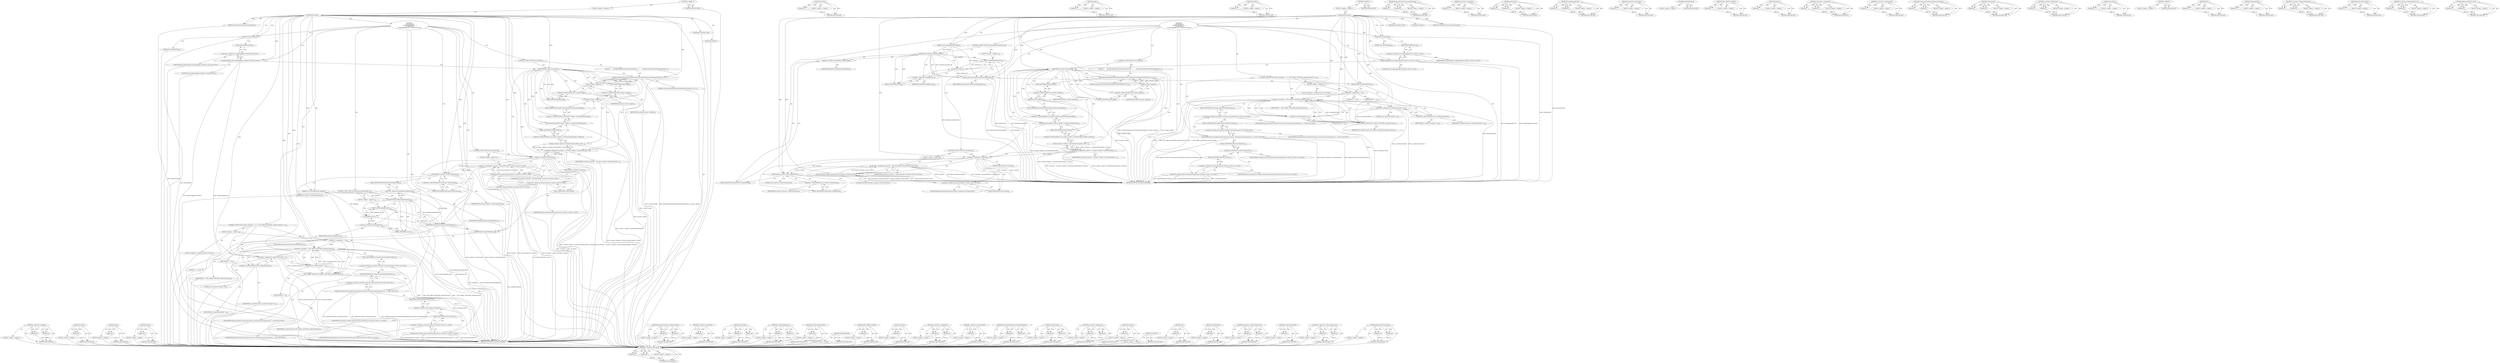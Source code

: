 digraph "ResourceFetcher.create" {
vulnerable_206 [label=<(METHOD,&lt;operator&gt;.lessThan)>];
vulnerable_207 [label=<(PARAM,p1)>];
vulnerable_208 [label=<(PARAM,p2)>];
vulnerable_209 [label=<(BLOCK,&lt;empty&gt;,&lt;empty&gt;)>];
vulnerable_210 [label=<(METHOD_RETURN,ANY)>];
vulnerable_191 [label=<(METHOD,setURL)>];
vulnerable_192 [label=<(PARAM,p1)>];
vulnerable_193 [label=<(BLOCK,&lt;empty&gt;,&lt;empty&gt;)>];
vulnerable_194 [label=<(METHOD_RETURN,ANY)>];
vulnerable_147 [label=<(METHOD,page)>];
vulnerable_148 [label=<(PARAM,p1)>];
vulnerable_149 [label=<(BLOCK,&lt;empty&gt;,&lt;empty&gt;)>];
vulnerable_150 [label=<(METHOD_RETURN,ANY)>];
vulnerable_169 [label=<(METHOD,loader)>];
vulnerable_170 [label=<(PARAM,p1)>];
vulnerable_171 [label=<(BLOCK,&lt;empty&gt;,&lt;empty&gt;)>];
vulnerable_172 [label=<(METHOD_RETURN,ANY)>];
vulnerable_6 [label=<(METHOD,&lt;global&gt;)<SUB>1</SUB>>];
vulnerable_7 [label=<(BLOCK,&lt;empty&gt;,&lt;empty&gt;)<SUB>1</SUB>>];
vulnerable_8 [label=<(METHOD,Document)<SUB>1</SUB>>];
vulnerable_9 [label=<(PARAM,const DocumentInit&amp; initializer)<SUB>1</SUB>>];
vulnerable_10 [label=<(PARAM,DocumentClassFlags documentClasses)<SUB>1</SUB>>];
vulnerable_11 [label="<(BLOCK,{
    setClient(this);
    ScriptWrappable::ini...,{
    setClient(this);
    ScriptWrappable::ini...)<SUB>85</SUB>>"];
vulnerable_12 [label=<(setClient,setClient(this))<SUB>86</SUB>>];
vulnerable_13 [label=<(LITERAL,this,setClient(this))<SUB>86</SUB>>];
vulnerable_14 [label="<(ScriptWrappable.init,ScriptWrappable::init(this))<SUB>87</SUB>>"];
vulnerable_15 [label="<(&lt;operator&gt;.fieldAccess,ScriptWrappable::init)<SUB>87</SUB>>"];
vulnerable_16 [label="<(IDENTIFIER,ScriptWrappable,ScriptWrappable::init(this))<SUB>87</SUB>>"];
vulnerable_17 [label=<(FIELD_IDENTIFIER,init,init)<SUB>87</SUB>>];
vulnerable_18 [label="<(LITERAL,this,ScriptWrappable::init(this))<SUB>87</SUB>>"];
vulnerable_19 [label=<(CONTROL_STRUCTURE,IF,if (m_frame))<SUB>89</SUB>>];
vulnerable_20 [label=<(IDENTIFIER,m_frame,if (m_frame))<SUB>89</SUB>>];
vulnerable_21 [label=<(BLOCK,{
        provideContextFeaturesToDocumentFrom(...,{
        provideContextFeaturesToDocumentFrom(...)<SUB>89</SUB>>];
vulnerable_22 [label=<(provideContextFeaturesToDocumentFrom,provideContextFeaturesToDocumentFrom(this, m_fr...)<SUB>90</SUB>>];
vulnerable_23 [label=<(LITERAL,this,provideContextFeaturesToDocumentFrom(this, m_fr...)<SUB>90</SUB>>];
vulnerable_24 [label=<(page,m_frame-&gt;page())<SUB>90</SUB>>];
vulnerable_25 [label=<(&lt;operator&gt;.indirectFieldAccess,m_frame-&gt;page)<SUB>90</SUB>>];
vulnerable_26 [label=<(IDENTIFIER,m_frame,m_frame-&gt;page())<SUB>90</SUB>>];
vulnerable_27 [label=<(FIELD_IDENTIFIER,page,page)<SUB>90</SUB>>];
vulnerable_28 [label=<(&lt;operator&gt;.assignment,m_fetcher = m_frame-&gt;loader()-&gt;activeDocumentLo...)<SUB>92</SUB>>];
vulnerable_29 [label=<(IDENTIFIER,m_fetcher,m_fetcher = m_frame-&gt;loader()-&gt;activeDocumentLo...)<SUB>92</SUB>>];
vulnerable_30 [label=<(fetcher,m_frame-&gt;loader()-&gt;activeDocumentLoader()-&gt;fetc...)<SUB>92</SUB>>];
vulnerable_31 [label=<(&lt;operator&gt;.indirectFieldAccess,m_frame-&gt;loader()-&gt;activeDocumentLoader()-&gt;fetcher)<SUB>92</SUB>>];
vulnerable_32 [label=<(activeDocumentLoader,m_frame-&gt;loader()-&gt;activeDocumentLoader())<SUB>92</SUB>>];
vulnerable_33 [label=<(&lt;operator&gt;.indirectFieldAccess,m_frame-&gt;loader()-&gt;activeDocumentLoader)<SUB>92</SUB>>];
vulnerable_34 [label=<(loader,m_frame-&gt;loader())<SUB>92</SUB>>];
vulnerable_35 [label=<(&lt;operator&gt;.indirectFieldAccess,m_frame-&gt;loader)<SUB>92</SUB>>];
vulnerable_36 [label=<(IDENTIFIER,m_frame,m_frame-&gt;loader())<SUB>92</SUB>>];
vulnerable_37 [label=<(FIELD_IDENTIFIER,loader,loader)<SUB>92</SUB>>];
vulnerable_38 [label=<(FIELD_IDENTIFIER,activeDocumentLoader,activeDocumentLoader)<SUB>92</SUB>>];
vulnerable_39 [label=<(FIELD_IDENTIFIER,fetcher,fetcher)<SUB>92</SUB>>];
vulnerable_40 [label=<(CONTROL_STRUCTURE,IF,if (!m_fetcher))<SUB>95</SUB>>];
vulnerable_41 [label=<(&lt;operator&gt;.logicalNot,!m_fetcher)<SUB>95</SUB>>];
vulnerable_42 [label=<(IDENTIFIER,m_fetcher,!m_fetcher)<SUB>95</SUB>>];
vulnerable_43 [label=<(BLOCK,&lt;empty&gt;,&lt;empty&gt;)<SUB>96</SUB>>];
vulnerable_44 [label="<(&lt;operator&gt;.assignment,m_fetcher = ResourceFetcher::create(0))<SUB>96</SUB>>"];
vulnerable_45 [label="<(IDENTIFIER,m_fetcher,m_fetcher = ResourceFetcher::create(0))<SUB>96</SUB>>"];
vulnerable_46 [label="<(ResourceFetcher.create,ResourceFetcher::create(0))<SUB>96</SUB>>"];
vulnerable_47 [label="<(&lt;operator&gt;.fieldAccess,ResourceFetcher::create)<SUB>96</SUB>>"];
vulnerable_48 [label="<(IDENTIFIER,ResourceFetcher,ResourceFetcher::create(0))<SUB>96</SUB>>"];
vulnerable_49 [label=<(FIELD_IDENTIFIER,create,create)<SUB>96</SUB>>];
vulnerable_50 [label="<(LITERAL,0,ResourceFetcher::create(0))<SUB>96</SUB>>"];
vulnerable_51 [label=<(setDocument,m_fetcher-&gt;setDocument(this))<SUB>97</SUB>>];
vulnerable_52 [label=<(&lt;operator&gt;.indirectFieldAccess,m_fetcher-&gt;setDocument)<SUB>97</SUB>>];
vulnerable_53 [label=<(IDENTIFIER,m_fetcher,m_fetcher-&gt;setDocument(this))<SUB>97</SUB>>];
vulnerable_54 [label=<(FIELD_IDENTIFIER,setDocument,setDocument)<SUB>97</SUB>>];
vulnerable_55 [label=<(LITERAL,this,m_fetcher-&gt;setDocument(this))<SUB>97</SUB>>];
vulnerable_56 [label=<(CONTROL_STRUCTURE,IF,if (initializer.shouldSetURL()))<SUB>99</SUB>>];
vulnerable_57 [label=<(shouldSetURL,initializer.shouldSetURL())<SUB>99</SUB>>];
vulnerable_58 [label=<(&lt;operator&gt;.fieldAccess,initializer.shouldSetURL)<SUB>99</SUB>>];
vulnerable_59 [label=<(IDENTIFIER,initializer,initializer.shouldSetURL())<SUB>99</SUB>>];
vulnerable_60 [label=<(FIELD_IDENTIFIER,shouldSetURL,shouldSetURL)<SUB>99</SUB>>];
vulnerable_61 [label=<(BLOCK,&lt;empty&gt;,&lt;empty&gt;)<SUB>100</SUB>>];
vulnerable_62 [label=<(setURL,setURL(initializer.url()))<SUB>100</SUB>>];
vulnerable_63 [label=<(url,initializer.url())<SUB>100</SUB>>];
vulnerable_64 [label=<(&lt;operator&gt;.fieldAccess,initializer.url)<SUB>100</SUB>>];
vulnerable_65 [label=<(IDENTIFIER,initializer,initializer.url())<SUB>100</SUB>>];
vulnerable_66 [label=<(FIELD_IDENTIFIER,url,url)<SUB>100</SUB>>];
vulnerable_67 [label=<(initSecurityContext,initSecurityContext(initializer))<SUB>102</SUB>>];
vulnerable_68 [label=<(IDENTIFIER,initializer,initSecurityContext(initializer))<SUB>102</SUB>>];
vulnerable_69 [label=<(initDNSPrefetch,initDNSPrefetch())<SUB>103</SUB>>];
vulnerable_70 [label=<(CONTROL_STRUCTURE,FOR,for (unsigned i = 0;i &lt; WTF_ARRAY_LENGTH(m_nodeListCounts);i++))<SUB>105</SUB>>];
vulnerable_71 [label=<(BLOCK,&lt;empty&gt;,&lt;empty&gt;)<SUB>105</SUB>>];
vulnerable_72 [label="<(LOCAL,unsigned i: unsigned)<SUB>105</SUB>>"];
vulnerable_73 [label=<(&lt;operator&gt;.assignment,i = 0)<SUB>105</SUB>>];
vulnerable_74 [label=<(IDENTIFIER,i,i = 0)<SUB>105</SUB>>];
vulnerable_75 [label=<(LITERAL,0,i = 0)<SUB>105</SUB>>];
vulnerable_76 [label=<(&lt;operator&gt;.lessThan,i &lt; WTF_ARRAY_LENGTH(m_nodeListCounts))<SUB>105</SUB>>];
vulnerable_77 [label=<(IDENTIFIER,i,i &lt; WTF_ARRAY_LENGTH(m_nodeListCounts))<SUB>105</SUB>>];
vulnerable_78 [label=<(WTF_ARRAY_LENGTH,WTF_ARRAY_LENGTH(m_nodeListCounts))<SUB>105</SUB>>];
vulnerable_79 [label=<(IDENTIFIER,m_nodeListCounts,WTF_ARRAY_LENGTH(m_nodeListCounts))<SUB>105</SUB>>];
vulnerable_80 [label=<(&lt;operator&gt;.postIncrement,i++)<SUB>105</SUB>>];
vulnerable_81 [label=<(IDENTIFIER,i,i++)<SUB>105</SUB>>];
vulnerable_82 [label=<(&lt;operator&gt;.assignment,m_nodeListCounts[i] = 0)<SUB>106</SUB>>];
vulnerable_83 [label=<(&lt;operator&gt;.indirectIndexAccess,m_nodeListCounts[i])<SUB>106</SUB>>];
vulnerable_84 [label=<(IDENTIFIER,m_nodeListCounts,m_nodeListCounts[i] = 0)<SUB>106</SUB>>];
vulnerable_85 [label=<(IDENTIFIER,i,m_nodeListCounts[i] = 0)<SUB>106</SUB>>];
vulnerable_86 [label=<(LITERAL,0,m_nodeListCounts[i] = 0)<SUB>106</SUB>>];
vulnerable_87 [label="<(InspectorCounters.incrementCounter,InspectorCounters::incrementCounter(InspectorCo...)<SUB>108</SUB>>"];
vulnerable_88 [label="<(&lt;operator&gt;.fieldAccess,InspectorCounters::incrementCounter)<SUB>108</SUB>>"];
vulnerable_89 [label="<(IDENTIFIER,InspectorCounters,InspectorCounters::incrementCounter(InspectorCo...)<SUB>108</SUB>>"];
vulnerable_90 [label=<(FIELD_IDENTIFIER,incrementCounter,incrementCounter)<SUB>108</SUB>>];
vulnerable_91 [label="<(&lt;operator&gt;.fieldAccess,InspectorCounters::DocumentCounter)<SUB>108</SUB>>"];
vulnerable_92 [label="<(IDENTIFIER,InspectorCounters,InspectorCounters::incrementCounter(InspectorCo...)<SUB>108</SUB>>"];
vulnerable_93 [label=<(FIELD_IDENTIFIER,DocumentCounter,DocumentCounter)<SUB>108</SUB>>];
vulnerable_94 [label="<(advanceTo,m_lifecyle.advanceTo(DocumentLifecycle::Inactive))<SUB>110</SUB>>"];
vulnerable_95 [label=<(&lt;operator&gt;.fieldAccess,m_lifecyle.advanceTo)<SUB>110</SUB>>];
vulnerable_96 [label="<(IDENTIFIER,m_lifecyle,m_lifecyle.advanceTo(DocumentLifecycle::Inactive))<SUB>110</SUB>>"];
vulnerable_97 [label=<(FIELD_IDENTIFIER,advanceTo,advanceTo)<SUB>110</SUB>>];
vulnerable_98 [label="<(&lt;operator&gt;.fieldAccess,DocumentLifecycle::Inactive)<SUB>110</SUB>>"];
vulnerable_99 [label="<(IDENTIFIER,DocumentLifecycle,m_lifecyle.advanceTo(DocumentLifecycle::Inactive))<SUB>110</SUB>>"];
vulnerable_100 [label=<(FIELD_IDENTIFIER,Inactive,Inactive)<SUB>110</SUB>>];
vulnerable_101 [label=<(MODIFIER,CONSTRUCTOR)>];
vulnerable_102 [label=<(MODIFIER,PUBLIC)>];
vulnerable_103 [label=<(METHOD_RETURN,Document.Document)<SUB>1</SUB>>];
vulnerable_105 [label=<(METHOD_RETURN,ANY)<SUB>1</SUB>>];
vulnerable_224 [label=<(METHOD,InspectorCounters.incrementCounter)>];
vulnerable_225 [label=<(PARAM,p1)>];
vulnerable_226 [label=<(PARAM,p2)>];
vulnerable_227 [label=<(BLOCK,&lt;empty&gt;,&lt;empty&gt;)>];
vulnerable_228 [label=<(METHOD_RETURN,ANY)>];
vulnerable_173 [label=<(METHOD,&lt;operator&gt;.logicalNot)>];
vulnerable_174 [label=<(PARAM,p1)>];
vulnerable_175 [label=<(BLOCK,&lt;empty&gt;,&lt;empty&gt;)>];
vulnerable_176 [label=<(METHOD_RETURN,ANY)>];
vulnerable_229 [label=<(METHOD,advanceTo)>];
vulnerable_230 [label=<(PARAM,p1)>];
vulnerable_231 [label=<(PARAM,p2)>];
vulnerable_232 [label=<(BLOCK,&lt;empty&gt;,&lt;empty&gt;)>];
vulnerable_233 [label=<(METHOD_RETURN,ANY)>];
vulnerable_132 [label=<(METHOD,ScriptWrappable.init)>];
vulnerable_133 [label=<(PARAM,p1)>];
vulnerable_134 [label=<(PARAM,p2)>];
vulnerable_135 [label=<(BLOCK,&lt;empty&gt;,&lt;empty&gt;)>];
vulnerable_136 [label=<(METHOD_RETURN,ANY)>];
vulnerable_165 [label=<(METHOD,activeDocumentLoader)>];
vulnerable_166 [label=<(PARAM,p1)>];
vulnerable_167 [label=<(BLOCK,&lt;empty&gt;,&lt;empty&gt;)>];
vulnerable_168 [label=<(METHOD_RETURN,ANY)>];
vulnerable_203 [label=<(METHOD,initDNSPrefetch)>];
vulnerable_204 [label=<(BLOCK,&lt;empty&gt;,&lt;empty&gt;)>];
vulnerable_205 [label=<(METHOD_RETURN,ANY)>];
vulnerable_211 [label=<(METHOD,WTF_ARRAY_LENGTH)>];
vulnerable_212 [label=<(PARAM,p1)>];
vulnerable_213 [label=<(BLOCK,&lt;empty&gt;,&lt;empty&gt;)>];
vulnerable_214 [label=<(METHOD_RETURN,ANY)>];
vulnerable_161 [label=<(METHOD,fetcher)>];
vulnerable_162 [label=<(PARAM,p1)>];
vulnerable_163 [label=<(BLOCK,&lt;empty&gt;,&lt;empty&gt;)>];
vulnerable_164 [label=<(METHOD_RETURN,ANY)>];
vulnerable_156 [label=<(METHOD,&lt;operator&gt;.assignment)>];
vulnerable_157 [label=<(PARAM,p1)>];
vulnerable_158 [label=<(PARAM,p2)>];
vulnerable_159 [label=<(BLOCK,&lt;empty&gt;,&lt;empty&gt;)>];
vulnerable_160 [label=<(METHOD_RETURN,ANY)>];
vulnerable_215 [label=<(METHOD,&lt;operator&gt;.postIncrement)>];
vulnerable_216 [label=<(PARAM,p1)>];
vulnerable_217 [label=<(BLOCK,&lt;empty&gt;,&lt;empty&gt;)>];
vulnerable_218 [label=<(METHOD_RETURN,ANY)>];
vulnerable_142 [label=<(METHOD,provideContextFeaturesToDocumentFrom)>];
vulnerable_143 [label=<(PARAM,p1)>];
vulnerable_144 [label=<(PARAM,p2)>];
vulnerable_145 [label=<(BLOCK,&lt;empty&gt;,&lt;empty&gt;)>];
vulnerable_146 [label=<(METHOD_RETURN,ANY)>];
vulnerable_182 [label=<(METHOD,setDocument)>];
vulnerable_183 [label=<(PARAM,p1)>];
vulnerable_184 [label=<(PARAM,p2)>];
vulnerable_185 [label=<(BLOCK,&lt;empty&gt;,&lt;empty&gt;)>];
vulnerable_186 [label=<(METHOD_RETURN,ANY)>];
vulnerable_137 [label=<(METHOD,&lt;operator&gt;.fieldAccess)>];
vulnerable_138 [label=<(PARAM,p1)>];
vulnerable_139 [label=<(PARAM,p2)>];
vulnerable_140 [label=<(BLOCK,&lt;empty&gt;,&lt;empty&gt;)>];
vulnerable_141 [label=<(METHOD_RETURN,ANY)>];
vulnerable_128 [label=<(METHOD,setClient)>];
vulnerable_129 [label=<(PARAM,p1)>];
vulnerable_130 [label=<(BLOCK,&lt;empty&gt;,&lt;empty&gt;)>];
vulnerable_131 [label=<(METHOD_RETURN,ANY)>];
vulnerable_122 [label=<(METHOD,&lt;global&gt;)<SUB>1</SUB>>];
vulnerable_123 [label=<(BLOCK,&lt;empty&gt;,&lt;empty&gt;)>];
vulnerable_124 [label=<(METHOD_RETURN,ANY)>];
vulnerable_195 [label=<(METHOD,url)>];
vulnerable_196 [label=<(PARAM,p1)>];
vulnerable_197 [label=<(BLOCK,&lt;empty&gt;,&lt;empty&gt;)>];
vulnerable_198 [label=<(METHOD_RETURN,ANY)>];
vulnerable_187 [label=<(METHOD,shouldSetURL)>];
vulnerable_188 [label=<(PARAM,p1)>];
vulnerable_189 [label=<(BLOCK,&lt;empty&gt;,&lt;empty&gt;)>];
vulnerable_190 [label=<(METHOD_RETURN,ANY)>];
vulnerable_151 [label=<(METHOD,&lt;operator&gt;.indirectFieldAccess)>];
vulnerable_152 [label=<(PARAM,p1)>];
vulnerable_153 [label=<(PARAM,p2)>];
vulnerable_154 [label=<(BLOCK,&lt;empty&gt;,&lt;empty&gt;)>];
vulnerable_155 [label=<(METHOD_RETURN,ANY)>];
vulnerable_199 [label=<(METHOD,initSecurityContext)>];
vulnerable_200 [label=<(PARAM,p1)>];
vulnerable_201 [label=<(BLOCK,&lt;empty&gt;,&lt;empty&gt;)>];
vulnerable_202 [label=<(METHOD_RETURN,ANY)>];
vulnerable_219 [label=<(METHOD,&lt;operator&gt;.indirectIndexAccess)>];
vulnerable_220 [label=<(PARAM,p1)>];
vulnerable_221 [label=<(PARAM,p2)>];
vulnerable_222 [label=<(BLOCK,&lt;empty&gt;,&lt;empty&gt;)>];
vulnerable_223 [label=<(METHOD_RETURN,ANY)>];
vulnerable_177 [label=<(METHOD,ResourceFetcher.create)>];
vulnerable_178 [label=<(PARAM,p1)>];
vulnerable_179 [label=<(PARAM,p2)>];
vulnerable_180 [label=<(BLOCK,&lt;empty&gt;,&lt;empty&gt;)>];
vulnerable_181 [label=<(METHOD_RETURN,ANY)>];
fixed_206 [label=<(METHOD,&lt;operator&gt;.lessThan)>];
fixed_207 [label=<(PARAM,p1)>];
fixed_208 [label=<(PARAM,p2)>];
fixed_209 [label=<(BLOCK,&lt;empty&gt;,&lt;empty&gt;)>];
fixed_210 [label=<(METHOD_RETURN,ANY)>];
fixed_191 [label=<(METHOD,setURL)>];
fixed_192 [label=<(PARAM,p1)>];
fixed_193 [label=<(BLOCK,&lt;empty&gt;,&lt;empty&gt;)>];
fixed_194 [label=<(METHOD_RETURN,ANY)>];
fixed_147 [label=<(METHOD,page)>];
fixed_148 [label=<(PARAM,p1)>];
fixed_149 [label=<(BLOCK,&lt;empty&gt;,&lt;empty&gt;)>];
fixed_150 [label=<(METHOD_RETURN,ANY)>];
fixed_169 [label=<(METHOD,loader)>];
fixed_170 [label=<(PARAM,p1)>];
fixed_171 [label=<(BLOCK,&lt;empty&gt;,&lt;empty&gt;)>];
fixed_172 [label=<(METHOD_RETURN,ANY)>];
fixed_6 [label=<(METHOD,&lt;global&gt;)<SUB>1</SUB>>];
fixed_7 [label=<(BLOCK,&lt;empty&gt;,&lt;empty&gt;)<SUB>1</SUB>>];
fixed_8 [label=<(METHOD,Document)<SUB>1</SUB>>];
fixed_9 [label=<(PARAM,const DocumentInit&amp; initializer)<SUB>1</SUB>>];
fixed_10 [label=<(PARAM,DocumentClassFlags documentClasses)<SUB>1</SUB>>];
fixed_11 [label="<(BLOCK,{
    setClient(this);
    ScriptWrappable::ini...,{
    setClient(this);
    ScriptWrappable::ini...)<SUB>86</SUB>>"];
fixed_12 [label=<(setClient,setClient(this))<SUB>87</SUB>>];
fixed_13 [label=<(LITERAL,this,setClient(this))<SUB>87</SUB>>];
fixed_14 [label="<(ScriptWrappable.init,ScriptWrappable::init(this))<SUB>88</SUB>>"];
fixed_15 [label="<(&lt;operator&gt;.fieldAccess,ScriptWrappable::init)<SUB>88</SUB>>"];
fixed_16 [label="<(IDENTIFIER,ScriptWrappable,ScriptWrappable::init(this))<SUB>88</SUB>>"];
fixed_17 [label=<(FIELD_IDENTIFIER,init,init)<SUB>88</SUB>>];
fixed_18 [label="<(LITERAL,this,ScriptWrappable::init(this))<SUB>88</SUB>>"];
fixed_19 [label=<(CONTROL_STRUCTURE,IF,if (m_frame))<SUB>90</SUB>>];
fixed_20 [label=<(IDENTIFIER,m_frame,if (m_frame))<SUB>90</SUB>>];
fixed_21 [label=<(BLOCK,{
        provideContextFeaturesToDocumentFrom(...,{
        provideContextFeaturesToDocumentFrom(...)<SUB>90</SUB>>];
fixed_22 [label=<(provideContextFeaturesToDocumentFrom,provideContextFeaturesToDocumentFrom(this, m_fr...)<SUB>91</SUB>>];
fixed_23 [label=<(LITERAL,this,provideContextFeaturesToDocumentFrom(this, m_fr...)<SUB>91</SUB>>];
fixed_24 [label=<(page,m_frame-&gt;page())<SUB>91</SUB>>];
fixed_25 [label=<(&lt;operator&gt;.indirectFieldAccess,m_frame-&gt;page)<SUB>91</SUB>>];
fixed_26 [label=<(IDENTIFIER,m_frame,m_frame-&gt;page())<SUB>91</SUB>>];
fixed_27 [label=<(FIELD_IDENTIFIER,page,page)<SUB>91</SUB>>];
fixed_28 [label=<(&lt;operator&gt;.assignment,m_fetcher = m_frame-&gt;loader()-&gt;activeDocumentLo...)<SUB>93</SUB>>];
fixed_29 [label=<(IDENTIFIER,m_fetcher,m_fetcher = m_frame-&gt;loader()-&gt;activeDocumentLo...)<SUB>93</SUB>>];
fixed_30 [label=<(fetcher,m_frame-&gt;loader()-&gt;activeDocumentLoader()-&gt;fetc...)<SUB>93</SUB>>];
fixed_31 [label=<(&lt;operator&gt;.indirectFieldAccess,m_frame-&gt;loader()-&gt;activeDocumentLoader()-&gt;fetcher)<SUB>93</SUB>>];
fixed_32 [label=<(activeDocumentLoader,m_frame-&gt;loader()-&gt;activeDocumentLoader())<SUB>93</SUB>>];
fixed_33 [label=<(&lt;operator&gt;.indirectFieldAccess,m_frame-&gt;loader()-&gt;activeDocumentLoader)<SUB>93</SUB>>];
fixed_34 [label=<(loader,m_frame-&gt;loader())<SUB>93</SUB>>];
fixed_35 [label=<(&lt;operator&gt;.indirectFieldAccess,m_frame-&gt;loader)<SUB>93</SUB>>];
fixed_36 [label=<(IDENTIFIER,m_frame,m_frame-&gt;loader())<SUB>93</SUB>>];
fixed_37 [label=<(FIELD_IDENTIFIER,loader,loader)<SUB>93</SUB>>];
fixed_38 [label=<(FIELD_IDENTIFIER,activeDocumentLoader,activeDocumentLoader)<SUB>93</SUB>>];
fixed_39 [label=<(FIELD_IDENTIFIER,fetcher,fetcher)<SUB>93</SUB>>];
fixed_40 [label=<(CONTROL_STRUCTURE,IF,if (!m_fetcher))<SUB>96</SUB>>];
fixed_41 [label=<(&lt;operator&gt;.logicalNot,!m_fetcher)<SUB>96</SUB>>];
fixed_42 [label=<(IDENTIFIER,m_fetcher,!m_fetcher)<SUB>96</SUB>>];
fixed_43 [label=<(BLOCK,&lt;empty&gt;,&lt;empty&gt;)<SUB>97</SUB>>];
fixed_44 [label="<(&lt;operator&gt;.assignment,m_fetcher = ResourceFetcher::create(0))<SUB>97</SUB>>"];
fixed_45 [label="<(IDENTIFIER,m_fetcher,m_fetcher = ResourceFetcher::create(0))<SUB>97</SUB>>"];
fixed_46 [label="<(ResourceFetcher.create,ResourceFetcher::create(0))<SUB>97</SUB>>"];
fixed_47 [label="<(&lt;operator&gt;.fieldAccess,ResourceFetcher::create)<SUB>97</SUB>>"];
fixed_48 [label="<(IDENTIFIER,ResourceFetcher,ResourceFetcher::create(0))<SUB>97</SUB>>"];
fixed_49 [label=<(FIELD_IDENTIFIER,create,create)<SUB>97</SUB>>];
fixed_50 [label="<(LITERAL,0,ResourceFetcher::create(0))<SUB>97</SUB>>"];
fixed_51 [label=<(setDocument,m_fetcher-&gt;setDocument(this))<SUB>98</SUB>>];
fixed_52 [label=<(&lt;operator&gt;.indirectFieldAccess,m_fetcher-&gt;setDocument)<SUB>98</SUB>>];
fixed_53 [label=<(IDENTIFIER,m_fetcher,m_fetcher-&gt;setDocument(this))<SUB>98</SUB>>];
fixed_54 [label=<(FIELD_IDENTIFIER,setDocument,setDocument)<SUB>98</SUB>>];
fixed_55 [label=<(LITERAL,this,m_fetcher-&gt;setDocument(this))<SUB>98</SUB>>];
fixed_56 [label=<(CONTROL_STRUCTURE,IF,if (initializer.shouldSetURL()))<SUB>100</SUB>>];
fixed_57 [label=<(shouldSetURL,initializer.shouldSetURL())<SUB>100</SUB>>];
fixed_58 [label=<(&lt;operator&gt;.fieldAccess,initializer.shouldSetURL)<SUB>100</SUB>>];
fixed_59 [label=<(IDENTIFIER,initializer,initializer.shouldSetURL())<SUB>100</SUB>>];
fixed_60 [label=<(FIELD_IDENTIFIER,shouldSetURL,shouldSetURL)<SUB>100</SUB>>];
fixed_61 [label=<(BLOCK,&lt;empty&gt;,&lt;empty&gt;)<SUB>101</SUB>>];
fixed_62 [label=<(setURL,setURL(initializer.url()))<SUB>101</SUB>>];
fixed_63 [label=<(url,initializer.url())<SUB>101</SUB>>];
fixed_64 [label=<(&lt;operator&gt;.fieldAccess,initializer.url)<SUB>101</SUB>>];
fixed_65 [label=<(IDENTIFIER,initializer,initializer.url())<SUB>101</SUB>>];
fixed_66 [label=<(FIELD_IDENTIFIER,url,url)<SUB>101</SUB>>];
fixed_67 [label=<(initSecurityContext,initSecurityContext(initializer))<SUB>103</SUB>>];
fixed_68 [label=<(IDENTIFIER,initializer,initSecurityContext(initializer))<SUB>103</SUB>>];
fixed_69 [label=<(initDNSPrefetch,initDNSPrefetch())<SUB>104</SUB>>];
fixed_70 [label=<(CONTROL_STRUCTURE,FOR,for (unsigned i = 0;i &lt; WTF_ARRAY_LENGTH(m_nodeListCounts);i++))<SUB>106</SUB>>];
fixed_71 [label=<(BLOCK,&lt;empty&gt;,&lt;empty&gt;)<SUB>106</SUB>>];
fixed_72 [label="<(LOCAL,unsigned i: unsigned)<SUB>106</SUB>>"];
fixed_73 [label=<(&lt;operator&gt;.assignment,i = 0)<SUB>106</SUB>>];
fixed_74 [label=<(IDENTIFIER,i,i = 0)<SUB>106</SUB>>];
fixed_75 [label=<(LITERAL,0,i = 0)<SUB>106</SUB>>];
fixed_76 [label=<(&lt;operator&gt;.lessThan,i &lt; WTF_ARRAY_LENGTH(m_nodeListCounts))<SUB>106</SUB>>];
fixed_77 [label=<(IDENTIFIER,i,i &lt; WTF_ARRAY_LENGTH(m_nodeListCounts))<SUB>106</SUB>>];
fixed_78 [label=<(WTF_ARRAY_LENGTH,WTF_ARRAY_LENGTH(m_nodeListCounts))<SUB>106</SUB>>];
fixed_79 [label=<(IDENTIFIER,m_nodeListCounts,WTF_ARRAY_LENGTH(m_nodeListCounts))<SUB>106</SUB>>];
fixed_80 [label=<(&lt;operator&gt;.postIncrement,i++)<SUB>106</SUB>>];
fixed_81 [label=<(IDENTIFIER,i,i++)<SUB>106</SUB>>];
fixed_82 [label=<(&lt;operator&gt;.assignment,m_nodeListCounts[i] = 0)<SUB>107</SUB>>];
fixed_83 [label=<(&lt;operator&gt;.indirectIndexAccess,m_nodeListCounts[i])<SUB>107</SUB>>];
fixed_84 [label=<(IDENTIFIER,m_nodeListCounts,m_nodeListCounts[i] = 0)<SUB>107</SUB>>];
fixed_85 [label=<(IDENTIFIER,i,m_nodeListCounts[i] = 0)<SUB>107</SUB>>];
fixed_86 [label=<(LITERAL,0,m_nodeListCounts[i] = 0)<SUB>107</SUB>>];
fixed_87 [label="<(InspectorCounters.incrementCounter,InspectorCounters::incrementCounter(InspectorCo...)<SUB>109</SUB>>"];
fixed_88 [label="<(&lt;operator&gt;.fieldAccess,InspectorCounters::incrementCounter)<SUB>109</SUB>>"];
fixed_89 [label="<(IDENTIFIER,InspectorCounters,InspectorCounters::incrementCounter(InspectorCo...)<SUB>109</SUB>>"];
fixed_90 [label=<(FIELD_IDENTIFIER,incrementCounter,incrementCounter)<SUB>109</SUB>>];
fixed_91 [label="<(&lt;operator&gt;.fieldAccess,InspectorCounters::DocumentCounter)<SUB>109</SUB>>"];
fixed_92 [label="<(IDENTIFIER,InspectorCounters,InspectorCounters::incrementCounter(InspectorCo...)<SUB>109</SUB>>"];
fixed_93 [label=<(FIELD_IDENTIFIER,DocumentCounter,DocumentCounter)<SUB>109</SUB>>];
fixed_94 [label="<(advanceTo,m_lifecyle.advanceTo(DocumentLifecycle::Inactive))<SUB>111</SUB>>"];
fixed_95 [label=<(&lt;operator&gt;.fieldAccess,m_lifecyle.advanceTo)<SUB>111</SUB>>];
fixed_96 [label="<(IDENTIFIER,m_lifecyle,m_lifecyle.advanceTo(DocumentLifecycle::Inactive))<SUB>111</SUB>>"];
fixed_97 [label=<(FIELD_IDENTIFIER,advanceTo,advanceTo)<SUB>111</SUB>>];
fixed_98 [label="<(&lt;operator&gt;.fieldAccess,DocumentLifecycle::Inactive)<SUB>111</SUB>>"];
fixed_99 [label="<(IDENTIFIER,DocumentLifecycle,m_lifecyle.advanceTo(DocumentLifecycle::Inactive))<SUB>111</SUB>>"];
fixed_100 [label=<(FIELD_IDENTIFIER,Inactive,Inactive)<SUB>111</SUB>>];
fixed_101 [label=<(MODIFIER,CONSTRUCTOR)>];
fixed_102 [label=<(MODIFIER,PUBLIC)>];
fixed_103 [label=<(METHOD_RETURN,Document.Document)<SUB>1</SUB>>];
fixed_105 [label=<(METHOD_RETURN,ANY)<SUB>1</SUB>>];
fixed_224 [label=<(METHOD,InspectorCounters.incrementCounter)>];
fixed_225 [label=<(PARAM,p1)>];
fixed_226 [label=<(PARAM,p2)>];
fixed_227 [label=<(BLOCK,&lt;empty&gt;,&lt;empty&gt;)>];
fixed_228 [label=<(METHOD_RETURN,ANY)>];
fixed_173 [label=<(METHOD,&lt;operator&gt;.logicalNot)>];
fixed_174 [label=<(PARAM,p1)>];
fixed_175 [label=<(BLOCK,&lt;empty&gt;,&lt;empty&gt;)>];
fixed_176 [label=<(METHOD_RETURN,ANY)>];
fixed_229 [label=<(METHOD,advanceTo)>];
fixed_230 [label=<(PARAM,p1)>];
fixed_231 [label=<(PARAM,p2)>];
fixed_232 [label=<(BLOCK,&lt;empty&gt;,&lt;empty&gt;)>];
fixed_233 [label=<(METHOD_RETURN,ANY)>];
fixed_132 [label=<(METHOD,ScriptWrappable.init)>];
fixed_133 [label=<(PARAM,p1)>];
fixed_134 [label=<(PARAM,p2)>];
fixed_135 [label=<(BLOCK,&lt;empty&gt;,&lt;empty&gt;)>];
fixed_136 [label=<(METHOD_RETURN,ANY)>];
fixed_165 [label=<(METHOD,activeDocumentLoader)>];
fixed_166 [label=<(PARAM,p1)>];
fixed_167 [label=<(BLOCK,&lt;empty&gt;,&lt;empty&gt;)>];
fixed_168 [label=<(METHOD_RETURN,ANY)>];
fixed_203 [label=<(METHOD,initDNSPrefetch)>];
fixed_204 [label=<(BLOCK,&lt;empty&gt;,&lt;empty&gt;)>];
fixed_205 [label=<(METHOD_RETURN,ANY)>];
fixed_211 [label=<(METHOD,WTF_ARRAY_LENGTH)>];
fixed_212 [label=<(PARAM,p1)>];
fixed_213 [label=<(BLOCK,&lt;empty&gt;,&lt;empty&gt;)>];
fixed_214 [label=<(METHOD_RETURN,ANY)>];
fixed_161 [label=<(METHOD,fetcher)>];
fixed_162 [label=<(PARAM,p1)>];
fixed_163 [label=<(BLOCK,&lt;empty&gt;,&lt;empty&gt;)>];
fixed_164 [label=<(METHOD_RETURN,ANY)>];
fixed_156 [label=<(METHOD,&lt;operator&gt;.assignment)>];
fixed_157 [label=<(PARAM,p1)>];
fixed_158 [label=<(PARAM,p2)>];
fixed_159 [label=<(BLOCK,&lt;empty&gt;,&lt;empty&gt;)>];
fixed_160 [label=<(METHOD_RETURN,ANY)>];
fixed_215 [label=<(METHOD,&lt;operator&gt;.postIncrement)>];
fixed_216 [label=<(PARAM,p1)>];
fixed_217 [label=<(BLOCK,&lt;empty&gt;,&lt;empty&gt;)>];
fixed_218 [label=<(METHOD_RETURN,ANY)>];
fixed_142 [label=<(METHOD,provideContextFeaturesToDocumentFrom)>];
fixed_143 [label=<(PARAM,p1)>];
fixed_144 [label=<(PARAM,p2)>];
fixed_145 [label=<(BLOCK,&lt;empty&gt;,&lt;empty&gt;)>];
fixed_146 [label=<(METHOD_RETURN,ANY)>];
fixed_182 [label=<(METHOD,setDocument)>];
fixed_183 [label=<(PARAM,p1)>];
fixed_184 [label=<(PARAM,p2)>];
fixed_185 [label=<(BLOCK,&lt;empty&gt;,&lt;empty&gt;)>];
fixed_186 [label=<(METHOD_RETURN,ANY)>];
fixed_137 [label=<(METHOD,&lt;operator&gt;.fieldAccess)>];
fixed_138 [label=<(PARAM,p1)>];
fixed_139 [label=<(PARAM,p2)>];
fixed_140 [label=<(BLOCK,&lt;empty&gt;,&lt;empty&gt;)>];
fixed_141 [label=<(METHOD_RETURN,ANY)>];
fixed_128 [label=<(METHOD,setClient)>];
fixed_129 [label=<(PARAM,p1)>];
fixed_130 [label=<(BLOCK,&lt;empty&gt;,&lt;empty&gt;)>];
fixed_131 [label=<(METHOD_RETURN,ANY)>];
fixed_122 [label=<(METHOD,&lt;global&gt;)<SUB>1</SUB>>];
fixed_123 [label=<(BLOCK,&lt;empty&gt;,&lt;empty&gt;)>];
fixed_124 [label=<(METHOD_RETURN,ANY)>];
fixed_195 [label=<(METHOD,url)>];
fixed_196 [label=<(PARAM,p1)>];
fixed_197 [label=<(BLOCK,&lt;empty&gt;,&lt;empty&gt;)>];
fixed_198 [label=<(METHOD_RETURN,ANY)>];
fixed_187 [label=<(METHOD,shouldSetURL)>];
fixed_188 [label=<(PARAM,p1)>];
fixed_189 [label=<(BLOCK,&lt;empty&gt;,&lt;empty&gt;)>];
fixed_190 [label=<(METHOD_RETURN,ANY)>];
fixed_151 [label=<(METHOD,&lt;operator&gt;.indirectFieldAccess)>];
fixed_152 [label=<(PARAM,p1)>];
fixed_153 [label=<(PARAM,p2)>];
fixed_154 [label=<(BLOCK,&lt;empty&gt;,&lt;empty&gt;)>];
fixed_155 [label=<(METHOD_RETURN,ANY)>];
fixed_199 [label=<(METHOD,initSecurityContext)>];
fixed_200 [label=<(PARAM,p1)>];
fixed_201 [label=<(BLOCK,&lt;empty&gt;,&lt;empty&gt;)>];
fixed_202 [label=<(METHOD_RETURN,ANY)>];
fixed_219 [label=<(METHOD,&lt;operator&gt;.indirectIndexAccess)>];
fixed_220 [label=<(PARAM,p1)>];
fixed_221 [label=<(PARAM,p2)>];
fixed_222 [label=<(BLOCK,&lt;empty&gt;,&lt;empty&gt;)>];
fixed_223 [label=<(METHOD_RETURN,ANY)>];
fixed_177 [label=<(METHOD,ResourceFetcher.create)>];
fixed_178 [label=<(PARAM,p1)>];
fixed_179 [label=<(PARAM,p2)>];
fixed_180 [label=<(BLOCK,&lt;empty&gt;,&lt;empty&gt;)>];
fixed_181 [label=<(METHOD_RETURN,ANY)>];
vulnerable_206 -> vulnerable_207  [key=0, label="AST: "];
vulnerable_206 -> vulnerable_207  [key=1, label="DDG: "];
vulnerable_206 -> vulnerable_209  [key=0, label="AST: "];
vulnerable_206 -> vulnerable_208  [key=0, label="AST: "];
vulnerable_206 -> vulnerable_208  [key=1, label="DDG: "];
vulnerable_206 -> vulnerable_210  [key=0, label="AST: "];
vulnerable_206 -> vulnerable_210  [key=1, label="CFG: "];
vulnerable_207 -> vulnerable_210  [key=0, label="DDG: p1"];
vulnerable_208 -> vulnerable_210  [key=0, label="DDG: p2"];
vulnerable_191 -> vulnerable_192  [key=0, label="AST: "];
vulnerable_191 -> vulnerable_192  [key=1, label="DDG: "];
vulnerable_191 -> vulnerable_193  [key=0, label="AST: "];
vulnerable_191 -> vulnerable_194  [key=0, label="AST: "];
vulnerable_191 -> vulnerable_194  [key=1, label="CFG: "];
vulnerable_192 -> vulnerable_194  [key=0, label="DDG: p1"];
vulnerable_147 -> vulnerable_148  [key=0, label="AST: "];
vulnerable_147 -> vulnerable_148  [key=1, label="DDG: "];
vulnerable_147 -> vulnerable_149  [key=0, label="AST: "];
vulnerable_147 -> vulnerable_150  [key=0, label="AST: "];
vulnerable_147 -> vulnerable_150  [key=1, label="CFG: "];
vulnerable_148 -> vulnerable_150  [key=0, label="DDG: p1"];
vulnerable_169 -> vulnerable_170  [key=0, label="AST: "];
vulnerable_169 -> vulnerable_170  [key=1, label="DDG: "];
vulnerable_169 -> vulnerable_171  [key=0, label="AST: "];
vulnerable_169 -> vulnerable_172  [key=0, label="AST: "];
vulnerable_169 -> vulnerable_172  [key=1, label="CFG: "];
vulnerable_170 -> vulnerable_172  [key=0, label="DDG: p1"];
vulnerable_6 -> vulnerable_7  [key=0, label="AST: "];
vulnerable_6 -> vulnerable_105  [key=0, label="AST: "];
vulnerable_6 -> vulnerable_105  [key=1, label="CFG: "];
vulnerable_7 -> vulnerable_8  [key=0, label="AST: "];
vulnerable_8 -> vulnerable_9  [key=0, label="AST: "];
vulnerable_8 -> vulnerable_9  [key=1, label="DDG: "];
vulnerable_8 -> vulnerable_10  [key=0, label="AST: "];
vulnerable_8 -> vulnerable_10  [key=1, label="DDG: "];
vulnerable_8 -> vulnerable_11  [key=0, label="AST: "];
vulnerable_8 -> vulnerable_101  [key=0, label="AST: "];
vulnerable_8 -> vulnerable_102  [key=0, label="AST: "];
vulnerable_8 -> vulnerable_103  [key=0, label="AST: "];
vulnerable_8 -> vulnerable_12  [key=0, label="CFG: "];
vulnerable_8 -> vulnerable_12  [key=1, label="DDG: "];
vulnerable_8 -> vulnerable_69  [key=0, label="DDG: "];
vulnerable_8 -> vulnerable_14  [key=0, label="DDG: "];
vulnerable_8 -> vulnerable_20  [key=0, label="DDG: "];
vulnerable_8 -> vulnerable_51  [key=0, label="DDG: "];
vulnerable_8 -> vulnerable_67  [key=0, label="DDG: "];
vulnerable_8 -> vulnerable_82  [key=0, label="DDG: "];
vulnerable_8 -> vulnerable_41  [key=0, label="DDG: "];
vulnerable_8 -> vulnerable_73  [key=0, label="DDG: "];
vulnerable_8 -> vulnerable_76  [key=0, label="DDG: "];
vulnerable_8 -> vulnerable_80  [key=0, label="DDG: "];
vulnerable_8 -> vulnerable_22  [key=0, label="DDG: "];
vulnerable_8 -> vulnerable_78  [key=0, label="DDG: "];
vulnerable_8 -> vulnerable_46  [key=0, label="DDG: "];
vulnerable_9 -> vulnerable_67  [key=0, label="DDG: initializer"];
vulnerable_9 -> vulnerable_57  [key=0, label="DDG: initializer"];
vulnerable_9 -> vulnerable_63  [key=0, label="DDG: initializer"];
vulnerable_10 -> vulnerable_103  [key=0, label="DDG: documentClasses"];
vulnerable_11 -> vulnerable_12  [key=0, label="AST: "];
vulnerable_11 -> vulnerable_14  [key=0, label="AST: "];
vulnerable_11 -> vulnerable_19  [key=0, label="AST: "];
vulnerable_11 -> vulnerable_40  [key=0, label="AST: "];
vulnerable_11 -> vulnerable_51  [key=0, label="AST: "];
vulnerable_11 -> vulnerable_56  [key=0, label="AST: "];
vulnerable_11 -> vulnerable_67  [key=0, label="AST: "];
vulnerable_11 -> vulnerable_69  [key=0, label="AST: "];
vulnerable_11 -> vulnerable_70  [key=0, label="AST: "];
vulnerable_11 -> vulnerable_87  [key=0, label="AST: "];
vulnerable_11 -> vulnerable_94  [key=0, label="AST: "];
vulnerable_12 -> vulnerable_13  [key=0, label="AST: "];
vulnerable_12 -> vulnerable_17  [key=0, label="CFG: "];
vulnerable_12 -> vulnerable_103  [key=0, label="DDG: setClient(this)"];
vulnerable_14 -> vulnerable_15  [key=0, label="AST: "];
vulnerable_14 -> vulnerable_18  [key=0, label="AST: "];
vulnerable_14 -> vulnerable_20  [key=0, label="CFG: "];
vulnerable_14 -> vulnerable_103  [key=0, label="DDG: ScriptWrappable::init"];
vulnerable_14 -> vulnerable_103  [key=1, label="DDG: ScriptWrappable::init(this)"];
vulnerable_15 -> vulnerable_16  [key=0, label="AST: "];
vulnerable_15 -> vulnerable_17  [key=0, label="AST: "];
vulnerable_15 -> vulnerable_14  [key=0, label="CFG: "];
vulnerable_17 -> vulnerable_15  [key=0, label="CFG: "];
vulnerable_19 -> vulnerable_20  [key=0, label="AST: "];
vulnerable_19 -> vulnerable_21  [key=0, label="AST: "];
vulnerable_20 -> vulnerable_27  [key=0, label="CFG: "];
vulnerable_20 -> vulnerable_27  [key=1, label="CDG: "];
vulnerable_20 -> vulnerable_41  [key=0, label="CFG: "];
vulnerable_20 -> vulnerable_24  [key=0, label="CDG: "];
vulnerable_20 -> vulnerable_30  [key=0, label="CDG: "];
vulnerable_20 -> vulnerable_34  [key=0, label="CDG: "];
vulnerable_20 -> vulnerable_32  [key=0, label="CDG: "];
vulnerable_20 -> vulnerable_33  [key=0, label="CDG: "];
vulnerable_20 -> vulnerable_28  [key=0, label="CDG: "];
vulnerable_20 -> vulnerable_37  [key=0, label="CDG: "];
vulnerable_20 -> vulnerable_38  [key=0, label="CDG: "];
vulnerable_20 -> vulnerable_25  [key=0, label="CDG: "];
vulnerable_20 -> vulnerable_22  [key=0, label="CDG: "];
vulnerable_20 -> vulnerable_35  [key=0, label="CDG: "];
vulnerable_20 -> vulnerable_39  [key=0, label="CDG: "];
vulnerable_20 -> vulnerable_31  [key=0, label="CDG: "];
vulnerable_21 -> vulnerable_22  [key=0, label="AST: "];
vulnerable_21 -> vulnerable_28  [key=0, label="AST: "];
vulnerable_22 -> vulnerable_23  [key=0, label="AST: "];
vulnerable_22 -> vulnerable_24  [key=0, label="AST: "];
vulnerable_22 -> vulnerable_37  [key=0, label="CFG: "];
vulnerable_22 -> vulnerable_103  [key=0, label="DDG: m_frame-&gt;page()"];
vulnerable_22 -> vulnerable_103  [key=1, label="DDG: provideContextFeaturesToDocumentFrom(this, m_frame-&gt;page())"];
vulnerable_24 -> vulnerable_25  [key=0, label="AST: "];
vulnerable_24 -> vulnerable_22  [key=0, label="CFG: "];
vulnerable_24 -> vulnerable_22  [key=1, label="DDG: m_frame-&gt;page"];
vulnerable_24 -> vulnerable_103  [key=0, label="DDG: m_frame-&gt;page"];
vulnerable_25 -> vulnerable_26  [key=0, label="AST: "];
vulnerable_25 -> vulnerable_27  [key=0, label="AST: "];
vulnerable_25 -> vulnerable_24  [key=0, label="CFG: "];
vulnerable_27 -> vulnerable_25  [key=0, label="CFG: "];
vulnerable_28 -> vulnerable_29  [key=0, label="AST: "];
vulnerable_28 -> vulnerable_30  [key=0, label="AST: "];
vulnerable_28 -> vulnerable_41  [key=0, label="CFG: "];
vulnerable_28 -> vulnerable_41  [key=1, label="DDG: m_fetcher"];
vulnerable_28 -> vulnerable_103  [key=0, label="DDG: m_frame-&gt;loader()-&gt;activeDocumentLoader()-&gt;fetcher()"];
vulnerable_28 -> vulnerable_103  [key=1, label="DDG: m_fetcher = m_frame-&gt;loader()-&gt;activeDocumentLoader()-&gt;fetcher()"];
vulnerable_30 -> vulnerable_31  [key=0, label="AST: "];
vulnerable_30 -> vulnerable_28  [key=0, label="CFG: "];
vulnerable_30 -> vulnerable_28  [key=1, label="DDG: m_frame-&gt;loader()-&gt;activeDocumentLoader()-&gt;fetcher"];
vulnerable_30 -> vulnerable_103  [key=0, label="DDG: m_frame-&gt;loader()-&gt;activeDocumentLoader()-&gt;fetcher"];
vulnerable_31 -> vulnerable_32  [key=0, label="AST: "];
vulnerable_31 -> vulnerable_39  [key=0, label="AST: "];
vulnerable_31 -> vulnerable_30  [key=0, label="CFG: "];
vulnerable_32 -> vulnerable_33  [key=0, label="AST: "];
vulnerable_32 -> vulnerable_39  [key=0, label="CFG: "];
vulnerable_32 -> vulnerable_103  [key=0, label="DDG: m_frame-&gt;loader()-&gt;activeDocumentLoader"];
vulnerable_33 -> vulnerable_34  [key=0, label="AST: "];
vulnerable_33 -> vulnerable_38  [key=0, label="AST: "];
vulnerable_33 -> vulnerable_32  [key=0, label="CFG: "];
vulnerable_34 -> vulnerable_35  [key=0, label="AST: "];
vulnerable_34 -> vulnerable_38  [key=0, label="CFG: "];
vulnerable_34 -> vulnerable_103  [key=0, label="DDG: m_frame-&gt;loader"];
vulnerable_35 -> vulnerable_36  [key=0, label="AST: "];
vulnerable_35 -> vulnerable_37  [key=0, label="AST: "];
vulnerable_35 -> vulnerable_34  [key=0, label="CFG: "];
vulnerable_37 -> vulnerable_35  [key=0, label="CFG: "];
vulnerable_38 -> vulnerable_33  [key=0, label="CFG: "];
vulnerable_39 -> vulnerable_31  [key=0, label="CFG: "];
vulnerable_40 -> vulnerable_41  [key=0, label="AST: "];
vulnerable_40 -> vulnerable_43  [key=0, label="AST: "];
vulnerable_41 -> vulnerable_42  [key=0, label="AST: "];
vulnerable_41 -> vulnerable_49  [key=0, label="CFG: "];
vulnerable_41 -> vulnerable_49  [key=1, label="CDG: "];
vulnerable_41 -> vulnerable_54  [key=0, label="CFG: "];
vulnerable_41 -> vulnerable_103  [key=0, label="DDG: m_fetcher"];
vulnerable_41 -> vulnerable_103  [key=1, label="DDG: !m_fetcher"];
vulnerable_41 -> vulnerable_51  [key=0, label="DDG: m_fetcher"];
vulnerable_41 -> vulnerable_47  [key=0, label="CDG: "];
vulnerable_41 -> vulnerable_46  [key=0, label="CDG: "];
vulnerable_41 -> vulnerable_44  [key=0, label="CDG: "];
vulnerable_43 -> vulnerable_44  [key=0, label="AST: "];
vulnerable_44 -> vulnerable_45  [key=0, label="AST: "];
vulnerable_44 -> vulnerable_46  [key=0, label="AST: "];
vulnerable_44 -> vulnerable_54  [key=0, label="CFG: "];
vulnerable_44 -> vulnerable_103  [key=0, label="DDG: m_fetcher"];
vulnerable_44 -> vulnerable_103  [key=1, label="DDG: ResourceFetcher::create(0)"];
vulnerable_44 -> vulnerable_103  [key=2, label="DDG: m_fetcher = ResourceFetcher::create(0)"];
vulnerable_44 -> vulnerable_51  [key=0, label="DDG: m_fetcher"];
vulnerable_46 -> vulnerable_47  [key=0, label="AST: "];
vulnerable_46 -> vulnerable_50  [key=0, label="AST: "];
vulnerable_46 -> vulnerable_44  [key=0, label="CFG: "];
vulnerable_46 -> vulnerable_44  [key=1, label="DDG: ResourceFetcher::create"];
vulnerable_46 -> vulnerable_44  [key=2, label="DDG: 0"];
vulnerable_46 -> vulnerable_103  [key=0, label="DDG: ResourceFetcher::create"];
vulnerable_47 -> vulnerable_48  [key=0, label="AST: "];
vulnerable_47 -> vulnerable_49  [key=0, label="AST: "];
vulnerable_47 -> vulnerable_46  [key=0, label="CFG: "];
vulnerable_49 -> vulnerable_47  [key=0, label="CFG: "];
vulnerable_51 -> vulnerable_52  [key=0, label="AST: "];
vulnerable_51 -> vulnerable_55  [key=0, label="AST: "];
vulnerable_51 -> vulnerable_60  [key=0, label="CFG: "];
vulnerable_51 -> vulnerable_103  [key=0, label="DDG: m_fetcher-&gt;setDocument"];
vulnerable_51 -> vulnerable_103  [key=1, label="DDG: m_fetcher-&gt;setDocument(this)"];
vulnerable_52 -> vulnerable_53  [key=0, label="AST: "];
vulnerable_52 -> vulnerable_54  [key=0, label="AST: "];
vulnerable_52 -> vulnerable_51  [key=0, label="CFG: "];
vulnerable_54 -> vulnerable_52  [key=0, label="CFG: "];
vulnerable_56 -> vulnerable_57  [key=0, label="AST: "];
vulnerable_56 -> vulnerable_61  [key=0, label="AST: "];
vulnerable_57 -> vulnerable_58  [key=0, label="AST: "];
vulnerable_57 -> vulnerable_66  [key=0, label="CFG: "];
vulnerable_57 -> vulnerable_66  [key=1, label="CDG: "];
vulnerable_57 -> vulnerable_67  [key=0, label="CFG: "];
vulnerable_57 -> vulnerable_67  [key=1, label="DDG: initializer.shouldSetURL"];
vulnerable_57 -> vulnerable_103  [key=0, label="DDG: initializer.shouldSetURL()"];
vulnerable_57 -> vulnerable_64  [key=0, label="CDG: "];
vulnerable_57 -> vulnerable_63  [key=0, label="CDG: "];
vulnerable_57 -> vulnerable_62  [key=0, label="CDG: "];
vulnerable_58 -> vulnerable_59  [key=0, label="AST: "];
vulnerable_58 -> vulnerable_60  [key=0, label="AST: "];
vulnerable_58 -> vulnerable_57  [key=0, label="CFG: "];
vulnerable_60 -> vulnerable_58  [key=0, label="CFG: "];
vulnerable_61 -> vulnerable_62  [key=0, label="AST: "];
vulnerable_62 -> vulnerable_63  [key=0, label="AST: "];
vulnerable_62 -> vulnerable_67  [key=0, label="CFG: "];
vulnerable_62 -> vulnerable_103  [key=0, label="DDG: initializer.url()"];
vulnerable_62 -> vulnerable_103  [key=1, label="DDG: setURL(initializer.url())"];
vulnerable_63 -> vulnerable_64  [key=0, label="AST: "];
vulnerable_63 -> vulnerable_62  [key=0, label="CFG: "];
vulnerable_63 -> vulnerable_62  [key=1, label="DDG: initializer.url"];
vulnerable_63 -> vulnerable_67  [key=0, label="DDG: initializer.url"];
vulnerable_64 -> vulnerable_65  [key=0, label="AST: "];
vulnerable_64 -> vulnerable_66  [key=0, label="AST: "];
vulnerable_64 -> vulnerable_63  [key=0, label="CFG: "];
vulnerable_66 -> vulnerable_64  [key=0, label="CFG: "];
vulnerable_67 -> vulnerable_68  [key=0, label="AST: "];
vulnerable_67 -> vulnerable_69  [key=0, label="CFG: "];
vulnerable_67 -> vulnerable_103  [key=0, label="DDG: initializer"];
vulnerable_67 -> vulnerable_103  [key=1, label="DDG: initSecurityContext(initializer)"];
vulnerable_69 -> vulnerable_73  [key=0, label="CFG: "];
vulnerable_69 -> vulnerable_103  [key=0, label="DDG: initDNSPrefetch()"];
vulnerable_70 -> vulnerable_71  [key=0, label="AST: "];
vulnerable_70 -> vulnerable_76  [key=0, label="AST: "];
vulnerable_70 -> vulnerable_80  [key=0, label="AST: "];
vulnerable_70 -> vulnerable_82  [key=0, label="AST: "];
vulnerable_71 -> vulnerable_72  [key=0, label="AST: "];
vulnerable_71 -> vulnerable_73  [key=0, label="AST: "];
vulnerable_73 -> vulnerable_74  [key=0, label="AST: "];
vulnerable_73 -> vulnerable_75  [key=0, label="AST: "];
vulnerable_73 -> vulnerable_78  [key=0, label="CFG: "];
vulnerable_73 -> vulnerable_103  [key=0, label="DDG: i = 0"];
vulnerable_73 -> vulnerable_76  [key=0, label="DDG: i"];
vulnerable_76 -> vulnerable_77  [key=0, label="AST: "];
vulnerable_76 -> vulnerable_78  [key=0, label="AST: "];
vulnerable_76 -> vulnerable_78  [key=1, label="CDG: "];
vulnerable_76 -> vulnerable_83  [key=0, label="CFG: "];
vulnerable_76 -> vulnerable_83  [key=1, label="CDG: "];
vulnerable_76 -> vulnerable_90  [key=0, label="CFG: "];
vulnerable_76 -> vulnerable_103  [key=0, label="DDG: i"];
vulnerable_76 -> vulnerable_103  [key=1, label="DDG: WTF_ARRAY_LENGTH(m_nodeListCounts)"];
vulnerable_76 -> vulnerable_103  [key=2, label="DDG: i &lt; WTF_ARRAY_LENGTH(m_nodeListCounts)"];
vulnerable_76 -> vulnerable_80  [key=0, label="DDG: i"];
vulnerable_76 -> vulnerable_80  [key=1, label="CDG: "];
vulnerable_76 -> vulnerable_76  [key=0, label="CDG: "];
vulnerable_76 -> vulnerable_82  [key=0, label="CDG: "];
vulnerable_78 -> vulnerable_79  [key=0, label="AST: "];
vulnerable_78 -> vulnerable_76  [key=0, label="CFG: "];
vulnerable_78 -> vulnerable_76  [key=1, label="DDG: m_nodeListCounts"];
vulnerable_78 -> vulnerable_103  [key=0, label="DDG: m_nodeListCounts"];
vulnerable_80 -> vulnerable_81  [key=0, label="AST: "];
vulnerable_80 -> vulnerable_78  [key=0, label="CFG: "];
vulnerable_80 -> vulnerable_103  [key=0, label="DDG: i++"];
vulnerable_80 -> vulnerable_76  [key=0, label="DDG: i"];
vulnerable_82 -> vulnerable_83  [key=0, label="AST: "];
vulnerable_82 -> vulnerable_86  [key=0, label="AST: "];
vulnerable_82 -> vulnerable_80  [key=0, label="CFG: "];
vulnerable_82 -> vulnerable_103  [key=0, label="DDG: m_nodeListCounts[i]"];
vulnerable_82 -> vulnerable_103  [key=1, label="DDG: m_nodeListCounts[i] = 0"];
vulnerable_82 -> vulnerable_78  [key=0, label="DDG: m_nodeListCounts[i]"];
vulnerable_83 -> vulnerable_84  [key=0, label="AST: "];
vulnerable_83 -> vulnerable_85  [key=0, label="AST: "];
vulnerable_83 -> vulnerable_82  [key=0, label="CFG: "];
vulnerable_87 -> vulnerable_88  [key=0, label="AST: "];
vulnerable_87 -> vulnerable_91  [key=0, label="AST: "];
vulnerable_87 -> vulnerable_97  [key=0, label="CFG: "];
vulnerable_87 -> vulnerable_103  [key=0, label="DDG: InspectorCounters::incrementCounter"];
vulnerable_87 -> vulnerable_103  [key=1, label="DDG: InspectorCounters::DocumentCounter"];
vulnerable_87 -> vulnerable_103  [key=2, label="DDG: InspectorCounters::incrementCounter(InspectorCounters::DocumentCounter)"];
vulnerable_88 -> vulnerable_89  [key=0, label="AST: "];
vulnerable_88 -> vulnerable_90  [key=0, label="AST: "];
vulnerable_88 -> vulnerable_93  [key=0, label="CFG: "];
vulnerable_90 -> vulnerable_88  [key=0, label="CFG: "];
vulnerable_91 -> vulnerable_92  [key=0, label="AST: "];
vulnerable_91 -> vulnerable_93  [key=0, label="AST: "];
vulnerable_91 -> vulnerable_87  [key=0, label="CFG: "];
vulnerable_93 -> vulnerable_91  [key=0, label="CFG: "];
vulnerable_94 -> vulnerable_95  [key=0, label="AST: "];
vulnerable_94 -> vulnerable_98  [key=0, label="AST: "];
vulnerable_94 -> vulnerable_103  [key=0, label="CFG: "];
vulnerable_94 -> vulnerable_103  [key=1, label="DDG: m_lifecyle.advanceTo"];
vulnerable_94 -> vulnerable_103  [key=2, label="DDG: DocumentLifecycle::Inactive"];
vulnerable_94 -> vulnerable_103  [key=3, label="DDG: m_lifecyle.advanceTo(DocumentLifecycle::Inactive)"];
vulnerable_95 -> vulnerable_96  [key=0, label="AST: "];
vulnerable_95 -> vulnerable_97  [key=0, label="AST: "];
vulnerable_95 -> vulnerable_100  [key=0, label="CFG: "];
vulnerable_97 -> vulnerable_95  [key=0, label="CFG: "];
vulnerable_98 -> vulnerable_99  [key=0, label="AST: "];
vulnerable_98 -> vulnerable_100  [key=0, label="AST: "];
vulnerable_98 -> vulnerable_94  [key=0, label="CFG: "];
vulnerable_100 -> vulnerable_98  [key=0, label="CFG: "];
vulnerable_224 -> vulnerable_225  [key=0, label="AST: "];
vulnerable_224 -> vulnerable_225  [key=1, label="DDG: "];
vulnerable_224 -> vulnerable_227  [key=0, label="AST: "];
vulnerable_224 -> vulnerable_226  [key=0, label="AST: "];
vulnerable_224 -> vulnerable_226  [key=1, label="DDG: "];
vulnerable_224 -> vulnerable_228  [key=0, label="AST: "];
vulnerable_224 -> vulnerable_228  [key=1, label="CFG: "];
vulnerable_225 -> vulnerable_228  [key=0, label="DDG: p1"];
vulnerable_226 -> vulnerable_228  [key=0, label="DDG: p2"];
vulnerable_173 -> vulnerable_174  [key=0, label="AST: "];
vulnerable_173 -> vulnerable_174  [key=1, label="DDG: "];
vulnerable_173 -> vulnerable_175  [key=0, label="AST: "];
vulnerable_173 -> vulnerable_176  [key=0, label="AST: "];
vulnerable_173 -> vulnerable_176  [key=1, label="CFG: "];
vulnerable_174 -> vulnerable_176  [key=0, label="DDG: p1"];
vulnerable_229 -> vulnerable_230  [key=0, label="AST: "];
vulnerable_229 -> vulnerable_230  [key=1, label="DDG: "];
vulnerable_229 -> vulnerable_232  [key=0, label="AST: "];
vulnerable_229 -> vulnerable_231  [key=0, label="AST: "];
vulnerable_229 -> vulnerable_231  [key=1, label="DDG: "];
vulnerable_229 -> vulnerable_233  [key=0, label="AST: "];
vulnerable_229 -> vulnerable_233  [key=1, label="CFG: "];
vulnerable_230 -> vulnerable_233  [key=0, label="DDG: p1"];
vulnerable_231 -> vulnerable_233  [key=0, label="DDG: p2"];
vulnerable_132 -> vulnerable_133  [key=0, label="AST: "];
vulnerable_132 -> vulnerable_133  [key=1, label="DDG: "];
vulnerable_132 -> vulnerable_135  [key=0, label="AST: "];
vulnerable_132 -> vulnerable_134  [key=0, label="AST: "];
vulnerable_132 -> vulnerable_134  [key=1, label="DDG: "];
vulnerable_132 -> vulnerable_136  [key=0, label="AST: "];
vulnerable_132 -> vulnerable_136  [key=1, label="CFG: "];
vulnerable_133 -> vulnerable_136  [key=0, label="DDG: p1"];
vulnerable_134 -> vulnerable_136  [key=0, label="DDG: p2"];
vulnerable_165 -> vulnerable_166  [key=0, label="AST: "];
vulnerable_165 -> vulnerable_166  [key=1, label="DDG: "];
vulnerable_165 -> vulnerable_167  [key=0, label="AST: "];
vulnerable_165 -> vulnerable_168  [key=0, label="AST: "];
vulnerable_165 -> vulnerable_168  [key=1, label="CFG: "];
vulnerable_166 -> vulnerable_168  [key=0, label="DDG: p1"];
vulnerable_203 -> vulnerable_204  [key=0, label="AST: "];
vulnerable_203 -> vulnerable_205  [key=0, label="AST: "];
vulnerable_203 -> vulnerable_205  [key=1, label="CFG: "];
vulnerable_211 -> vulnerable_212  [key=0, label="AST: "];
vulnerable_211 -> vulnerable_212  [key=1, label="DDG: "];
vulnerable_211 -> vulnerable_213  [key=0, label="AST: "];
vulnerable_211 -> vulnerable_214  [key=0, label="AST: "];
vulnerable_211 -> vulnerable_214  [key=1, label="CFG: "];
vulnerable_212 -> vulnerable_214  [key=0, label="DDG: p1"];
vulnerable_161 -> vulnerable_162  [key=0, label="AST: "];
vulnerable_161 -> vulnerable_162  [key=1, label="DDG: "];
vulnerable_161 -> vulnerable_163  [key=0, label="AST: "];
vulnerable_161 -> vulnerable_164  [key=0, label="AST: "];
vulnerable_161 -> vulnerable_164  [key=1, label="CFG: "];
vulnerable_162 -> vulnerable_164  [key=0, label="DDG: p1"];
vulnerable_156 -> vulnerable_157  [key=0, label="AST: "];
vulnerable_156 -> vulnerable_157  [key=1, label="DDG: "];
vulnerable_156 -> vulnerable_159  [key=0, label="AST: "];
vulnerable_156 -> vulnerable_158  [key=0, label="AST: "];
vulnerable_156 -> vulnerable_158  [key=1, label="DDG: "];
vulnerable_156 -> vulnerable_160  [key=0, label="AST: "];
vulnerable_156 -> vulnerable_160  [key=1, label="CFG: "];
vulnerable_157 -> vulnerable_160  [key=0, label="DDG: p1"];
vulnerable_158 -> vulnerable_160  [key=0, label="DDG: p2"];
vulnerable_215 -> vulnerable_216  [key=0, label="AST: "];
vulnerable_215 -> vulnerable_216  [key=1, label="DDG: "];
vulnerable_215 -> vulnerable_217  [key=0, label="AST: "];
vulnerable_215 -> vulnerable_218  [key=0, label="AST: "];
vulnerable_215 -> vulnerable_218  [key=1, label="CFG: "];
vulnerable_216 -> vulnerable_218  [key=0, label="DDG: p1"];
vulnerable_142 -> vulnerable_143  [key=0, label="AST: "];
vulnerable_142 -> vulnerable_143  [key=1, label="DDG: "];
vulnerable_142 -> vulnerable_145  [key=0, label="AST: "];
vulnerable_142 -> vulnerable_144  [key=0, label="AST: "];
vulnerable_142 -> vulnerable_144  [key=1, label="DDG: "];
vulnerable_142 -> vulnerable_146  [key=0, label="AST: "];
vulnerable_142 -> vulnerable_146  [key=1, label="CFG: "];
vulnerable_143 -> vulnerable_146  [key=0, label="DDG: p1"];
vulnerable_144 -> vulnerable_146  [key=0, label="DDG: p2"];
vulnerable_182 -> vulnerable_183  [key=0, label="AST: "];
vulnerable_182 -> vulnerable_183  [key=1, label="DDG: "];
vulnerable_182 -> vulnerable_185  [key=0, label="AST: "];
vulnerable_182 -> vulnerable_184  [key=0, label="AST: "];
vulnerable_182 -> vulnerable_184  [key=1, label="DDG: "];
vulnerable_182 -> vulnerable_186  [key=0, label="AST: "];
vulnerable_182 -> vulnerable_186  [key=1, label="CFG: "];
vulnerable_183 -> vulnerable_186  [key=0, label="DDG: p1"];
vulnerable_184 -> vulnerable_186  [key=0, label="DDG: p2"];
vulnerable_137 -> vulnerable_138  [key=0, label="AST: "];
vulnerable_137 -> vulnerable_138  [key=1, label="DDG: "];
vulnerable_137 -> vulnerable_140  [key=0, label="AST: "];
vulnerable_137 -> vulnerable_139  [key=0, label="AST: "];
vulnerable_137 -> vulnerable_139  [key=1, label="DDG: "];
vulnerable_137 -> vulnerable_141  [key=0, label="AST: "];
vulnerable_137 -> vulnerable_141  [key=1, label="CFG: "];
vulnerable_138 -> vulnerable_141  [key=0, label="DDG: p1"];
vulnerable_139 -> vulnerable_141  [key=0, label="DDG: p2"];
vulnerable_128 -> vulnerable_129  [key=0, label="AST: "];
vulnerable_128 -> vulnerable_129  [key=1, label="DDG: "];
vulnerable_128 -> vulnerable_130  [key=0, label="AST: "];
vulnerable_128 -> vulnerable_131  [key=0, label="AST: "];
vulnerable_128 -> vulnerable_131  [key=1, label="CFG: "];
vulnerable_129 -> vulnerable_131  [key=0, label="DDG: p1"];
vulnerable_122 -> vulnerable_123  [key=0, label="AST: "];
vulnerable_122 -> vulnerable_124  [key=0, label="AST: "];
vulnerable_122 -> vulnerable_124  [key=1, label="CFG: "];
vulnerable_195 -> vulnerable_196  [key=0, label="AST: "];
vulnerable_195 -> vulnerable_196  [key=1, label="DDG: "];
vulnerable_195 -> vulnerable_197  [key=0, label="AST: "];
vulnerable_195 -> vulnerable_198  [key=0, label="AST: "];
vulnerable_195 -> vulnerable_198  [key=1, label="CFG: "];
vulnerable_196 -> vulnerable_198  [key=0, label="DDG: p1"];
vulnerable_187 -> vulnerable_188  [key=0, label="AST: "];
vulnerable_187 -> vulnerable_188  [key=1, label="DDG: "];
vulnerable_187 -> vulnerable_189  [key=0, label="AST: "];
vulnerable_187 -> vulnerable_190  [key=0, label="AST: "];
vulnerable_187 -> vulnerable_190  [key=1, label="CFG: "];
vulnerable_188 -> vulnerable_190  [key=0, label="DDG: p1"];
vulnerable_151 -> vulnerable_152  [key=0, label="AST: "];
vulnerable_151 -> vulnerable_152  [key=1, label="DDG: "];
vulnerable_151 -> vulnerable_154  [key=0, label="AST: "];
vulnerable_151 -> vulnerable_153  [key=0, label="AST: "];
vulnerable_151 -> vulnerable_153  [key=1, label="DDG: "];
vulnerable_151 -> vulnerable_155  [key=0, label="AST: "];
vulnerable_151 -> vulnerable_155  [key=1, label="CFG: "];
vulnerable_152 -> vulnerable_155  [key=0, label="DDG: p1"];
vulnerable_153 -> vulnerable_155  [key=0, label="DDG: p2"];
vulnerable_199 -> vulnerable_200  [key=0, label="AST: "];
vulnerable_199 -> vulnerable_200  [key=1, label="DDG: "];
vulnerable_199 -> vulnerable_201  [key=0, label="AST: "];
vulnerable_199 -> vulnerable_202  [key=0, label="AST: "];
vulnerable_199 -> vulnerable_202  [key=1, label="CFG: "];
vulnerable_200 -> vulnerable_202  [key=0, label="DDG: p1"];
vulnerable_219 -> vulnerable_220  [key=0, label="AST: "];
vulnerable_219 -> vulnerable_220  [key=1, label="DDG: "];
vulnerable_219 -> vulnerable_222  [key=0, label="AST: "];
vulnerable_219 -> vulnerable_221  [key=0, label="AST: "];
vulnerable_219 -> vulnerable_221  [key=1, label="DDG: "];
vulnerable_219 -> vulnerable_223  [key=0, label="AST: "];
vulnerable_219 -> vulnerable_223  [key=1, label="CFG: "];
vulnerable_220 -> vulnerable_223  [key=0, label="DDG: p1"];
vulnerable_221 -> vulnerable_223  [key=0, label="DDG: p2"];
vulnerable_177 -> vulnerable_178  [key=0, label="AST: "];
vulnerable_177 -> vulnerable_178  [key=1, label="DDG: "];
vulnerable_177 -> vulnerable_180  [key=0, label="AST: "];
vulnerable_177 -> vulnerable_179  [key=0, label="AST: "];
vulnerable_177 -> vulnerable_179  [key=1, label="DDG: "];
vulnerable_177 -> vulnerable_181  [key=0, label="AST: "];
vulnerable_177 -> vulnerable_181  [key=1, label="CFG: "];
vulnerable_178 -> vulnerable_181  [key=0, label="DDG: p1"];
vulnerable_179 -> vulnerable_181  [key=0, label="DDG: p2"];
fixed_206 -> fixed_207  [key=0, label="AST: "];
fixed_206 -> fixed_207  [key=1, label="DDG: "];
fixed_206 -> fixed_209  [key=0, label="AST: "];
fixed_206 -> fixed_208  [key=0, label="AST: "];
fixed_206 -> fixed_208  [key=1, label="DDG: "];
fixed_206 -> fixed_210  [key=0, label="AST: "];
fixed_206 -> fixed_210  [key=1, label="CFG: "];
fixed_207 -> fixed_210  [key=0, label="DDG: p1"];
fixed_208 -> fixed_210  [key=0, label="DDG: p2"];
fixed_209 -> vulnerable_206  [key=0];
fixed_210 -> vulnerable_206  [key=0];
fixed_191 -> fixed_192  [key=0, label="AST: "];
fixed_191 -> fixed_192  [key=1, label="DDG: "];
fixed_191 -> fixed_193  [key=0, label="AST: "];
fixed_191 -> fixed_194  [key=0, label="AST: "];
fixed_191 -> fixed_194  [key=1, label="CFG: "];
fixed_192 -> fixed_194  [key=0, label="DDG: p1"];
fixed_193 -> vulnerable_206  [key=0];
fixed_194 -> vulnerable_206  [key=0];
fixed_147 -> fixed_148  [key=0, label="AST: "];
fixed_147 -> fixed_148  [key=1, label="DDG: "];
fixed_147 -> fixed_149  [key=0, label="AST: "];
fixed_147 -> fixed_150  [key=0, label="AST: "];
fixed_147 -> fixed_150  [key=1, label="CFG: "];
fixed_148 -> fixed_150  [key=0, label="DDG: p1"];
fixed_149 -> vulnerable_206  [key=0];
fixed_150 -> vulnerable_206  [key=0];
fixed_169 -> fixed_170  [key=0, label="AST: "];
fixed_169 -> fixed_170  [key=1, label="DDG: "];
fixed_169 -> fixed_171  [key=0, label="AST: "];
fixed_169 -> fixed_172  [key=0, label="AST: "];
fixed_169 -> fixed_172  [key=1, label="CFG: "];
fixed_170 -> fixed_172  [key=0, label="DDG: p1"];
fixed_171 -> vulnerable_206  [key=0];
fixed_172 -> vulnerable_206  [key=0];
fixed_6 -> fixed_7  [key=0, label="AST: "];
fixed_6 -> fixed_105  [key=0, label="AST: "];
fixed_6 -> fixed_105  [key=1, label="CFG: "];
fixed_7 -> fixed_8  [key=0, label="AST: "];
fixed_8 -> fixed_9  [key=0, label="AST: "];
fixed_8 -> fixed_9  [key=1, label="DDG: "];
fixed_8 -> fixed_10  [key=0, label="AST: "];
fixed_8 -> fixed_10  [key=1, label="DDG: "];
fixed_8 -> fixed_11  [key=0, label="AST: "];
fixed_8 -> fixed_101  [key=0, label="AST: "];
fixed_8 -> fixed_102  [key=0, label="AST: "];
fixed_8 -> fixed_103  [key=0, label="AST: "];
fixed_8 -> fixed_12  [key=0, label="CFG: "];
fixed_8 -> fixed_12  [key=1, label="DDG: "];
fixed_8 -> fixed_69  [key=0, label="DDG: "];
fixed_8 -> fixed_14  [key=0, label="DDG: "];
fixed_8 -> fixed_20  [key=0, label="DDG: "];
fixed_8 -> fixed_51  [key=0, label="DDG: "];
fixed_8 -> fixed_67  [key=0, label="DDG: "];
fixed_8 -> fixed_82  [key=0, label="DDG: "];
fixed_8 -> fixed_41  [key=0, label="DDG: "];
fixed_8 -> fixed_73  [key=0, label="DDG: "];
fixed_8 -> fixed_76  [key=0, label="DDG: "];
fixed_8 -> fixed_80  [key=0, label="DDG: "];
fixed_8 -> fixed_22  [key=0, label="DDG: "];
fixed_8 -> fixed_78  [key=0, label="DDG: "];
fixed_8 -> fixed_46  [key=0, label="DDG: "];
fixed_9 -> fixed_67  [key=0, label="DDG: initializer"];
fixed_9 -> fixed_57  [key=0, label="DDG: initializer"];
fixed_9 -> fixed_63  [key=0, label="DDG: initializer"];
fixed_10 -> fixed_103  [key=0, label="DDG: documentClasses"];
fixed_11 -> fixed_12  [key=0, label="AST: "];
fixed_11 -> fixed_14  [key=0, label="AST: "];
fixed_11 -> fixed_19  [key=0, label="AST: "];
fixed_11 -> fixed_40  [key=0, label="AST: "];
fixed_11 -> fixed_51  [key=0, label="AST: "];
fixed_11 -> fixed_56  [key=0, label="AST: "];
fixed_11 -> fixed_67  [key=0, label="AST: "];
fixed_11 -> fixed_69  [key=0, label="AST: "];
fixed_11 -> fixed_70  [key=0, label="AST: "];
fixed_11 -> fixed_87  [key=0, label="AST: "];
fixed_11 -> fixed_94  [key=0, label="AST: "];
fixed_12 -> fixed_13  [key=0, label="AST: "];
fixed_12 -> fixed_17  [key=0, label="CFG: "];
fixed_12 -> fixed_103  [key=0, label="DDG: setClient(this)"];
fixed_13 -> vulnerable_206  [key=0];
fixed_14 -> fixed_15  [key=0, label="AST: "];
fixed_14 -> fixed_18  [key=0, label="AST: "];
fixed_14 -> fixed_20  [key=0, label="CFG: "];
fixed_14 -> fixed_103  [key=0, label="DDG: ScriptWrappable::init"];
fixed_14 -> fixed_103  [key=1, label="DDG: ScriptWrappable::init(this)"];
fixed_15 -> fixed_16  [key=0, label="AST: "];
fixed_15 -> fixed_17  [key=0, label="AST: "];
fixed_15 -> fixed_14  [key=0, label="CFG: "];
fixed_16 -> vulnerable_206  [key=0];
fixed_17 -> fixed_15  [key=0, label="CFG: "];
fixed_18 -> vulnerable_206  [key=0];
fixed_19 -> fixed_20  [key=0, label="AST: "];
fixed_19 -> fixed_21  [key=0, label="AST: "];
fixed_20 -> fixed_27  [key=0, label="CFG: "];
fixed_20 -> fixed_27  [key=1, label="CDG: "];
fixed_20 -> fixed_41  [key=0, label="CFG: "];
fixed_20 -> fixed_24  [key=0, label="CDG: "];
fixed_20 -> fixed_30  [key=0, label="CDG: "];
fixed_20 -> fixed_34  [key=0, label="CDG: "];
fixed_20 -> fixed_32  [key=0, label="CDG: "];
fixed_20 -> fixed_33  [key=0, label="CDG: "];
fixed_20 -> fixed_28  [key=0, label="CDG: "];
fixed_20 -> fixed_37  [key=0, label="CDG: "];
fixed_20 -> fixed_38  [key=0, label="CDG: "];
fixed_20 -> fixed_25  [key=0, label="CDG: "];
fixed_20 -> fixed_22  [key=0, label="CDG: "];
fixed_20 -> fixed_35  [key=0, label="CDG: "];
fixed_20 -> fixed_39  [key=0, label="CDG: "];
fixed_20 -> fixed_31  [key=0, label="CDG: "];
fixed_21 -> fixed_22  [key=0, label="AST: "];
fixed_21 -> fixed_28  [key=0, label="AST: "];
fixed_22 -> fixed_23  [key=0, label="AST: "];
fixed_22 -> fixed_24  [key=0, label="AST: "];
fixed_22 -> fixed_37  [key=0, label="CFG: "];
fixed_22 -> fixed_103  [key=0, label="DDG: m_frame-&gt;page()"];
fixed_22 -> fixed_103  [key=1, label="DDG: provideContextFeaturesToDocumentFrom(this, m_frame-&gt;page())"];
fixed_23 -> vulnerable_206  [key=0];
fixed_24 -> fixed_25  [key=0, label="AST: "];
fixed_24 -> fixed_22  [key=0, label="CFG: "];
fixed_24 -> fixed_22  [key=1, label="DDG: m_frame-&gt;page"];
fixed_24 -> fixed_103  [key=0, label="DDG: m_frame-&gt;page"];
fixed_25 -> fixed_26  [key=0, label="AST: "];
fixed_25 -> fixed_27  [key=0, label="AST: "];
fixed_25 -> fixed_24  [key=0, label="CFG: "];
fixed_26 -> vulnerable_206  [key=0];
fixed_27 -> fixed_25  [key=0, label="CFG: "];
fixed_28 -> fixed_29  [key=0, label="AST: "];
fixed_28 -> fixed_30  [key=0, label="AST: "];
fixed_28 -> fixed_41  [key=0, label="CFG: "];
fixed_28 -> fixed_41  [key=1, label="DDG: m_fetcher"];
fixed_28 -> fixed_103  [key=0, label="DDG: m_frame-&gt;loader()-&gt;activeDocumentLoader()-&gt;fetcher()"];
fixed_28 -> fixed_103  [key=1, label="DDG: m_fetcher = m_frame-&gt;loader()-&gt;activeDocumentLoader()-&gt;fetcher()"];
fixed_29 -> vulnerable_206  [key=0];
fixed_30 -> fixed_31  [key=0, label="AST: "];
fixed_30 -> fixed_28  [key=0, label="CFG: "];
fixed_30 -> fixed_28  [key=1, label="DDG: m_frame-&gt;loader()-&gt;activeDocumentLoader()-&gt;fetcher"];
fixed_30 -> fixed_103  [key=0, label="DDG: m_frame-&gt;loader()-&gt;activeDocumentLoader()-&gt;fetcher"];
fixed_31 -> fixed_32  [key=0, label="AST: "];
fixed_31 -> fixed_39  [key=0, label="AST: "];
fixed_31 -> fixed_30  [key=0, label="CFG: "];
fixed_32 -> fixed_33  [key=0, label="AST: "];
fixed_32 -> fixed_39  [key=0, label="CFG: "];
fixed_32 -> fixed_103  [key=0, label="DDG: m_frame-&gt;loader()-&gt;activeDocumentLoader"];
fixed_33 -> fixed_34  [key=0, label="AST: "];
fixed_33 -> fixed_38  [key=0, label="AST: "];
fixed_33 -> fixed_32  [key=0, label="CFG: "];
fixed_34 -> fixed_35  [key=0, label="AST: "];
fixed_34 -> fixed_38  [key=0, label="CFG: "];
fixed_34 -> fixed_103  [key=0, label="DDG: m_frame-&gt;loader"];
fixed_35 -> fixed_36  [key=0, label="AST: "];
fixed_35 -> fixed_37  [key=0, label="AST: "];
fixed_35 -> fixed_34  [key=0, label="CFG: "];
fixed_36 -> vulnerable_206  [key=0];
fixed_37 -> fixed_35  [key=0, label="CFG: "];
fixed_38 -> fixed_33  [key=0, label="CFG: "];
fixed_39 -> fixed_31  [key=0, label="CFG: "];
fixed_40 -> fixed_41  [key=0, label="AST: "];
fixed_40 -> fixed_43  [key=0, label="AST: "];
fixed_41 -> fixed_42  [key=0, label="AST: "];
fixed_41 -> fixed_49  [key=0, label="CFG: "];
fixed_41 -> fixed_49  [key=1, label="CDG: "];
fixed_41 -> fixed_54  [key=0, label="CFG: "];
fixed_41 -> fixed_103  [key=0, label="DDG: m_fetcher"];
fixed_41 -> fixed_103  [key=1, label="DDG: !m_fetcher"];
fixed_41 -> fixed_51  [key=0, label="DDG: m_fetcher"];
fixed_41 -> fixed_47  [key=0, label="CDG: "];
fixed_41 -> fixed_46  [key=0, label="CDG: "];
fixed_41 -> fixed_44  [key=0, label="CDG: "];
fixed_42 -> vulnerable_206  [key=0];
fixed_43 -> fixed_44  [key=0, label="AST: "];
fixed_44 -> fixed_45  [key=0, label="AST: "];
fixed_44 -> fixed_46  [key=0, label="AST: "];
fixed_44 -> fixed_54  [key=0, label="CFG: "];
fixed_44 -> fixed_103  [key=0, label="DDG: m_fetcher"];
fixed_44 -> fixed_103  [key=1, label="DDG: ResourceFetcher::create(0)"];
fixed_44 -> fixed_103  [key=2, label="DDG: m_fetcher = ResourceFetcher::create(0)"];
fixed_44 -> fixed_51  [key=0, label="DDG: m_fetcher"];
fixed_45 -> vulnerable_206  [key=0];
fixed_46 -> fixed_47  [key=0, label="AST: "];
fixed_46 -> fixed_50  [key=0, label="AST: "];
fixed_46 -> fixed_44  [key=0, label="CFG: "];
fixed_46 -> fixed_44  [key=1, label="DDG: ResourceFetcher::create"];
fixed_46 -> fixed_44  [key=2, label="DDG: 0"];
fixed_46 -> fixed_103  [key=0, label="DDG: ResourceFetcher::create"];
fixed_47 -> fixed_48  [key=0, label="AST: "];
fixed_47 -> fixed_49  [key=0, label="AST: "];
fixed_47 -> fixed_46  [key=0, label="CFG: "];
fixed_48 -> vulnerable_206  [key=0];
fixed_49 -> fixed_47  [key=0, label="CFG: "];
fixed_50 -> vulnerable_206  [key=0];
fixed_51 -> fixed_52  [key=0, label="AST: "];
fixed_51 -> fixed_55  [key=0, label="AST: "];
fixed_51 -> fixed_60  [key=0, label="CFG: "];
fixed_51 -> fixed_103  [key=0, label="DDG: m_fetcher-&gt;setDocument"];
fixed_51 -> fixed_103  [key=1, label="DDG: m_fetcher-&gt;setDocument(this)"];
fixed_52 -> fixed_53  [key=0, label="AST: "];
fixed_52 -> fixed_54  [key=0, label="AST: "];
fixed_52 -> fixed_51  [key=0, label="CFG: "];
fixed_53 -> vulnerable_206  [key=0];
fixed_54 -> fixed_52  [key=0, label="CFG: "];
fixed_55 -> vulnerable_206  [key=0];
fixed_56 -> fixed_57  [key=0, label="AST: "];
fixed_56 -> fixed_61  [key=0, label="AST: "];
fixed_57 -> fixed_58  [key=0, label="AST: "];
fixed_57 -> fixed_66  [key=0, label="CFG: "];
fixed_57 -> fixed_66  [key=1, label="CDG: "];
fixed_57 -> fixed_67  [key=0, label="CFG: "];
fixed_57 -> fixed_67  [key=1, label="DDG: initializer.shouldSetURL"];
fixed_57 -> fixed_103  [key=0, label="DDG: initializer.shouldSetURL()"];
fixed_57 -> fixed_64  [key=0, label="CDG: "];
fixed_57 -> fixed_63  [key=0, label="CDG: "];
fixed_57 -> fixed_62  [key=0, label="CDG: "];
fixed_58 -> fixed_59  [key=0, label="AST: "];
fixed_58 -> fixed_60  [key=0, label="AST: "];
fixed_58 -> fixed_57  [key=0, label="CFG: "];
fixed_59 -> vulnerable_206  [key=0];
fixed_60 -> fixed_58  [key=0, label="CFG: "];
fixed_61 -> fixed_62  [key=0, label="AST: "];
fixed_62 -> fixed_63  [key=0, label="AST: "];
fixed_62 -> fixed_67  [key=0, label="CFG: "];
fixed_62 -> fixed_103  [key=0, label="DDG: initializer.url()"];
fixed_62 -> fixed_103  [key=1, label="DDG: setURL(initializer.url())"];
fixed_63 -> fixed_64  [key=0, label="AST: "];
fixed_63 -> fixed_62  [key=0, label="CFG: "];
fixed_63 -> fixed_62  [key=1, label="DDG: initializer.url"];
fixed_63 -> fixed_67  [key=0, label="DDG: initializer.url"];
fixed_64 -> fixed_65  [key=0, label="AST: "];
fixed_64 -> fixed_66  [key=0, label="AST: "];
fixed_64 -> fixed_63  [key=0, label="CFG: "];
fixed_65 -> vulnerable_206  [key=0];
fixed_66 -> fixed_64  [key=0, label="CFG: "];
fixed_67 -> fixed_68  [key=0, label="AST: "];
fixed_67 -> fixed_69  [key=0, label="CFG: "];
fixed_67 -> fixed_103  [key=0, label="DDG: initializer"];
fixed_67 -> fixed_103  [key=1, label="DDG: initSecurityContext(initializer)"];
fixed_68 -> vulnerable_206  [key=0];
fixed_69 -> fixed_73  [key=0, label="CFG: "];
fixed_69 -> fixed_103  [key=0, label="DDG: initDNSPrefetch()"];
fixed_70 -> fixed_71  [key=0, label="AST: "];
fixed_70 -> fixed_76  [key=0, label="AST: "];
fixed_70 -> fixed_80  [key=0, label="AST: "];
fixed_70 -> fixed_82  [key=0, label="AST: "];
fixed_71 -> fixed_72  [key=0, label="AST: "];
fixed_71 -> fixed_73  [key=0, label="AST: "];
fixed_72 -> vulnerable_206  [key=0];
fixed_73 -> fixed_74  [key=0, label="AST: "];
fixed_73 -> fixed_75  [key=0, label="AST: "];
fixed_73 -> fixed_78  [key=0, label="CFG: "];
fixed_73 -> fixed_103  [key=0, label="DDG: i = 0"];
fixed_73 -> fixed_76  [key=0, label="DDG: i"];
fixed_74 -> vulnerable_206  [key=0];
fixed_75 -> vulnerable_206  [key=0];
fixed_76 -> fixed_77  [key=0, label="AST: "];
fixed_76 -> fixed_78  [key=0, label="AST: "];
fixed_76 -> fixed_78  [key=1, label="CDG: "];
fixed_76 -> fixed_83  [key=0, label="CFG: "];
fixed_76 -> fixed_83  [key=1, label="CDG: "];
fixed_76 -> fixed_90  [key=0, label="CFG: "];
fixed_76 -> fixed_103  [key=0, label="DDG: i"];
fixed_76 -> fixed_103  [key=1, label="DDG: WTF_ARRAY_LENGTH(m_nodeListCounts)"];
fixed_76 -> fixed_103  [key=2, label="DDG: i &lt; WTF_ARRAY_LENGTH(m_nodeListCounts)"];
fixed_76 -> fixed_80  [key=0, label="DDG: i"];
fixed_76 -> fixed_80  [key=1, label="CDG: "];
fixed_76 -> fixed_76  [key=0, label="CDG: "];
fixed_76 -> fixed_82  [key=0, label="CDG: "];
fixed_77 -> vulnerable_206  [key=0];
fixed_78 -> fixed_79  [key=0, label="AST: "];
fixed_78 -> fixed_76  [key=0, label="CFG: "];
fixed_78 -> fixed_76  [key=1, label="DDG: m_nodeListCounts"];
fixed_78 -> fixed_103  [key=0, label="DDG: m_nodeListCounts"];
fixed_79 -> vulnerable_206  [key=0];
fixed_80 -> fixed_81  [key=0, label="AST: "];
fixed_80 -> fixed_78  [key=0, label="CFG: "];
fixed_80 -> fixed_103  [key=0, label="DDG: i++"];
fixed_80 -> fixed_76  [key=0, label="DDG: i"];
fixed_81 -> vulnerable_206  [key=0];
fixed_82 -> fixed_83  [key=0, label="AST: "];
fixed_82 -> fixed_86  [key=0, label="AST: "];
fixed_82 -> fixed_80  [key=0, label="CFG: "];
fixed_82 -> fixed_103  [key=0, label="DDG: m_nodeListCounts[i]"];
fixed_82 -> fixed_103  [key=1, label="DDG: m_nodeListCounts[i] = 0"];
fixed_82 -> fixed_78  [key=0, label="DDG: m_nodeListCounts[i]"];
fixed_83 -> fixed_84  [key=0, label="AST: "];
fixed_83 -> fixed_85  [key=0, label="AST: "];
fixed_83 -> fixed_82  [key=0, label="CFG: "];
fixed_84 -> vulnerable_206  [key=0];
fixed_85 -> vulnerable_206  [key=0];
fixed_86 -> vulnerable_206  [key=0];
fixed_87 -> fixed_88  [key=0, label="AST: "];
fixed_87 -> fixed_91  [key=0, label="AST: "];
fixed_87 -> fixed_97  [key=0, label="CFG: "];
fixed_87 -> fixed_103  [key=0, label="DDG: InspectorCounters::incrementCounter"];
fixed_87 -> fixed_103  [key=1, label="DDG: InspectorCounters::DocumentCounter"];
fixed_87 -> fixed_103  [key=2, label="DDG: InspectorCounters::incrementCounter(InspectorCounters::DocumentCounter)"];
fixed_88 -> fixed_89  [key=0, label="AST: "];
fixed_88 -> fixed_90  [key=0, label="AST: "];
fixed_88 -> fixed_93  [key=0, label="CFG: "];
fixed_89 -> vulnerable_206  [key=0];
fixed_90 -> fixed_88  [key=0, label="CFG: "];
fixed_91 -> fixed_92  [key=0, label="AST: "];
fixed_91 -> fixed_93  [key=0, label="AST: "];
fixed_91 -> fixed_87  [key=0, label="CFG: "];
fixed_92 -> vulnerable_206  [key=0];
fixed_93 -> fixed_91  [key=0, label="CFG: "];
fixed_94 -> fixed_95  [key=0, label="AST: "];
fixed_94 -> fixed_98  [key=0, label="AST: "];
fixed_94 -> fixed_103  [key=0, label="CFG: "];
fixed_94 -> fixed_103  [key=1, label="DDG: m_lifecyle.advanceTo"];
fixed_94 -> fixed_103  [key=2, label="DDG: DocumentLifecycle::Inactive"];
fixed_94 -> fixed_103  [key=3, label="DDG: m_lifecyle.advanceTo(DocumentLifecycle::Inactive)"];
fixed_95 -> fixed_96  [key=0, label="AST: "];
fixed_95 -> fixed_97  [key=0, label="AST: "];
fixed_95 -> fixed_100  [key=0, label="CFG: "];
fixed_96 -> vulnerable_206  [key=0];
fixed_97 -> fixed_95  [key=0, label="CFG: "];
fixed_98 -> fixed_99  [key=0, label="AST: "];
fixed_98 -> fixed_100  [key=0, label="AST: "];
fixed_98 -> fixed_94  [key=0, label="CFG: "];
fixed_99 -> vulnerable_206  [key=0];
fixed_100 -> fixed_98  [key=0, label="CFG: "];
fixed_101 -> vulnerable_206  [key=0];
fixed_102 -> vulnerable_206  [key=0];
fixed_103 -> vulnerable_206  [key=0];
fixed_105 -> vulnerable_206  [key=0];
fixed_224 -> fixed_225  [key=0, label="AST: "];
fixed_224 -> fixed_225  [key=1, label="DDG: "];
fixed_224 -> fixed_227  [key=0, label="AST: "];
fixed_224 -> fixed_226  [key=0, label="AST: "];
fixed_224 -> fixed_226  [key=1, label="DDG: "];
fixed_224 -> fixed_228  [key=0, label="AST: "];
fixed_224 -> fixed_228  [key=1, label="CFG: "];
fixed_225 -> fixed_228  [key=0, label="DDG: p1"];
fixed_226 -> fixed_228  [key=0, label="DDG: p2"];
fixed_227 -> vulnerable_206  [key=0];
fixed_228 -> vulnerable_206  [key=0];
fixed_173 -> fixed_174  [key=0, label="AST: "];
fixed_173 -> fixed_174  [key=1, label="DDG: "];
fixed_173 -> fixed_175  [key=0, label="AST: "];
fixed_173 -> fixed_176  [key=0, label="AST: "];
fixed_173 -> fixed_176  [key=1, label="CFG: "];
fixed_174 -> fixed_176  [key=0, label="DDG: p1"];
fixed_175 -> vulnerable_206  [key=0];
fixed_176 -> vulnerable_206  [key=0];
fixed_229 -> fixed_230  [key=0, label="AST: "];
fixed_229 -> fixed_230  [key=1, label="DDG: "];
fixed_229 -> fixed_232  [key=0, label="AST: "];
fixed_229 -> fixed_231  [key=0, label="AST: "];
fixed_229 -> fixed_231  [key=1, label="DDG: "];
fixed_229 -> fixed_233  [key=0, label="AST: "];
fixed_229 -> fixed_233  [key=1, label="CFG: "];
fixed_230 -> fixed_233  [key=0, label="DDG: p1"];
fixed_231 -> fixed_233  [key=0, label="DDG: p2"];
fixed_232 -> vulnerable_206  [key=0];
fixed_233 -> vulnerable_206  [key=0];
fixed_132 -> fixed_133  [key=0, label="AST: "];
fixed_132 -> fixed_133  [key=1, label="DDG: "];
fixed_132 -> fixed_135  [key=0, label="AST: "];
fixed_132 -> fixed_134  [key=0, label="AST: "];
fixed_132 -> fixed_134  [key=1, label="DDG: "];
fixed_132 -> fixed_136  [key=0, label="AST: "];
fixed_132 -> fixed_136  [key=1, label="CFG: "];
fixed_133 -> fixed_136  [key=0, label="DDG: p1"];
fixed_134 -> fixed_136  [key=0, label="DDG: p2"];
fixed_135 -> vulnerable_206  [key=0];
fixed_136 -> vulnerable_206  [key=0];
fixed_165 -> fixed_166  [key=0, label="AST: "];
fixed_165 -> fixed_166  [key=1, label="DDG: "];
fixed_165 -> fixed_167  [key=0, label="AST: "];
fixed_165 -> fixed_168  [key=0, label="AST: "];
fixed_165 -> fixed_168  [key=1, label="CFG: "];
fixed_166 -> fixed_168  [key=0, label="DDG: p1"];
fixed_167 -> vulnerable_206  [key=0];
fixed_168 -> vulnerable_206  [key=0];
fixed_203 -> fixed_204  [key=0, label="AST: "];
fixed_203 -> fixed_205  [key=0, label="AST: "];
fixed_203 -> fixed_205  [key=1, label="CFG: "];
fixed_204 -> vulnerable_206  [key=0];
fixed_205 -> vulnerable_206  [key=0];
fixed_211 -> fixed_212  [key=0, label="AST: "];
fixed_211 -> fixed_212  [key=1, label="DDG: "];
fixed_211 -> fixed_213  [key=0, label="AST: "];
fixed_211 -> fixed_214  [key=0, label="AST: "];
fixed_211 -> fixed_214  [key=1, label="CFG: "];
fixed_212 -> fixed_214  [key=0, label="DDG: p1"];
fixed_213 -> vulnerable_206  [key=0];
fixed_214 -> vulnerable_206  [key=0];
fixed_161 -> fixed_162  [key=0, label="AST: "];
fixed_161 -> fixed_162  [key=1, label="DDG: "];
fixed_161 -> fixed_163  [key=0, label="AST: "];
fixed_161 -> fixed_164  [key=0, label="AST: "];
fixed_161 -> fixed_164  [key=1, label="CFG: "];
fixed_162 -> fixed_164  [key=0, label="DDG: p1"];
fixed_163 -> vulnerable_206  [key=0];
fixed_164 -> vulnerable_206  [key=0];
fixed_156 -> fixed_157  [key=0, label="AST: "];
fixed_156 -> fixed_157  [key=1, label="DDG: "];
fixed_156 -> fixed_159  [key=0, label="AST: "];
fixed_156 -> fixed_158  [key=0, label="AST: "];
fixed_156 -> fixed_158  [key=1, label="DDG: "];
fixed_156 -> fixed_160  [key=0, label="AST: "];
fixed_156 -> fixed_160  [key=1, label="CFG: "];
fixed_157 -> fixed_160  [key=0, label="DDG: p1"];
fixed_158 -> fixed_160  [key=0, label="DDG: p2"];
fixed_159 -> vulnerable_206  [key=0];
fixed_160 -> vulnerable_206  [key=0];
fixed_215 -> fixed_216  [key=0, label="AST: "];
fixed_215 -> fixed_216  [key=1, label="DDG: "];
fixed_215 -> fixed_217  [key=0, label="AST: "];
fixed_215 -> fixed_218  [key=0, label="AST: "];
fixed_215 -> fixed_218  [key=1, label="CFG: "];
fixed_216 -> fixed_218  [key=0, label="DDG: p1"];
fixed_217 -> vulnerable_206  [key=0];
fixed_218 -> vulnerable_206  [key=0];
fixed_142 -> fixed_143  [key=0, label="AST: "];
fixed_142 -> fixed_143  [key=1, label="DDG: "];
fixed_142 -> fixed_145  [key=0, label="AST: "];
fixed_142 -> fixed_144  [key=0, label="AST: "];
fixed_142 -> fixed_144  [key=1, label="DDG: "];
fixed_142 -> fixed_146  [key=0, label="AST: "];
fixed_142 -> fixed_146  [key=1, label="CFG: "];
fixed_143 -> fixed_146  [key=0, label="DDG: p1"];
fixed_144 -> fixed_146  [key=0, label="DDG: p2"];
fixed_145 -> vulnerable_206  [key=0];
fixed_146 -> vulnerable_206  [key=0];
fixed_182 -> fixed_183  [key=0, label="AST: "];
fixed_182 -> fixed_183  [key=1, label="DDG: "];
fixed_182 -> fixed_185  [key=0, label="AST: "];
fixed_182 -> fixed_184  [key=0, label="AST: "];
fixed_182 -> fixed_184  [key=1, label="DDG: "];
fixed_182 -> fixed_186  [key=0, label="AST: "];
fixed_182 -> fixed_186  [key=1, label="CFG: "];
fixed_183 -> fixed_186  [key=0, label="DDG: p1"];
fixed_184 -> fixed_186  [key=0, label="DDG: p2"];
fixed_185 -> vulnerable_206  [key=0];
fixed_186 -> vulnerable_206  [key=0];
fixed_137 -> fixed_138  [key=0, label="AST: "];
fixed_137 -> fixed_138  [key=1, label="DDG: "];
fixed_137 -> fixed_140  [key=0, label="AST: "];
fixed_137 -> fixed_139  [key=0, label="AST: "];
fixed_137 -> fixed_139  [key=1, label="DDG: "];
fixed_137 -> fixed_141  [key=0, label="AST: "];
fixed_137 -> fixed_141  [key=1, label="CFG: "];
fixed_138 -> fixed_141  [key=0, label="DDG: p1"];
fixed_139 -> fixed_141  [key=0, label="DDG: p2"];
fixed_140 -> vulnerable_206  [key=0];
fixed_141 -> vulnerable_206  [key=0];
fixed_128 -> fixed_129  [key=0, label="AST: "];
fixed_128 -> fixed_129  [key=1, label="DDG: "];
fixed_128 -> fixed_130  [key=0, label="AST: "];
fixed_128 -> fixed_131  [key=0, label="AST: "];
fixed_128 -> fixed_131  [key=1, label="CFG: "];
fixed_129 -> fixed_131  [key=0, label="DDG: p1"];
fixed_130 -> vulnerable_206  [key=0];
fixed_131 -> vulnerable_206  [key=0];
fixed_122 -> fixed_123  [key=0, label="AST: "];
fixed_122 -> fixed_124  [key=0, label="AST: "];
fixed_122 -> fixed_124  [key=1, label="CFG: "];
fixed_123 -> vulnerable_206  [key=0];
fixed_124 -> vulnerable_206  [key=0];
fixed_195 -> fixed_196  [key=0, label="AST: "];
fixed_195 -> fixed_196  [key=1, label="DDG: "];
fixed_195 -> fixed_197  [key=0, label="AST: "];
fixed_195 -> fixed_198  [key=0, label="AST: "];
fixed_195 -> fixed_198  [key=1, label="CFG: "];
fixed_196 -> fixed_198  [key=0, label="DDG: p1"];
fixed_197 -> vulnerable_206  [key=0];
fixed_198 -> vulnerable_206  [key=0];
fixed_187 -> fixed_188  [key=0, label="AST: "];
fixed_187 -> fixed_188  [key=1, label="DDG: "];
fixed_187 -> fixed_189  [key=0, label="AST: "];
fixed_187 -> fixed_190  [key=0, label="AST: "];
fixed_187 -> fixed_190  [key=1, label="CFG: "];
fixed_188 -> fixed_190  [key=0, label="DDG: p1"];
fixed_189 -> vulnerable_206  [key=0];
fixed_190 -> vulnerable_206  [key=0];
fixed_151 -> fixed_152  [key=0, label="AST: "];
fixed_151 -> fixed_152  [key=1, label="DDG: "];
fixed_151 -> fixed_154  [key=0, label="AST: "];
fixed_151 -> fixed_153  [key=0, label="AST: "];
fixed_151 -> fixed_153  [key=1, label="DDG: "];
fixed_151 -> fixed_155  [key=0, label="AST: "];
fixed_151 -> fixed_155  [key=1, label="CFG: "];
fixed_152 -> fixed_155  [key=0, label="DDG: p1"];
fixed_153 -> fixed_155  [key=0, label="DDG: p2"];
fixed_154 -> vulnerable_206  [key=0];
fixed_155 -> vulnerable_206  [key=0];
fixed_199 -> fixed_200  [key=0, label="AST: "];
fixed_199 -> fixed_200  [key=1, label="DDG: "];
fixed_199 -> fixed_201  [key=0, label="AST: "];
fixed_199 -> fixed_202  [key=0, label="AST: "];
fixed_199 -> fixed_202  [key=1, label="CFG: "];
fixed_200 -> fixed_202  [key=0, label="DDG: p1"];
fixed_201 -> vulnerable_206  [key=0];
fixed_202 -> vulnerable_206  [key=0];
fixed_219 -> fixed_220  [key=0, label="AST: "];
fixed_219 -> fixed_220  [key=1, label="DDG: "];
fixed_219 -> fixed_222  [key=0, label="AST: "];
fixed_219 -> fixed_221  [key=0, label="AST: "];
fixed_219 -> fixed_221  [key=1, label="DDG: "];
fixed_219 -> fixed_223  [key=0, label="AST: "];
fixed_219 -> fixed_223  [key=1, label="CFG: "];
fixed_220 -> fixed_223  [key=0, label="DDG: p1"];
fixed_221 -> fixed_223  [key=0, label="DDG: p2"];
fixed_222 -> vulnerable_206  [key=0];
fixed_223 -> vulnerable_206  [key=0];
fixed_177 -> fixed_178  [key=0, label="AST: "];
fixed_177 -> fixed_178  [key=1, label="DDG: "];
fixed_177 -> fixed_180  [key=0, label="AST: "];
fixed_177 -> fixed_179  [key=0, label="AST: "];
fixed_177 -> fixed_179  [key=1, label="DDG: "];
fixed_177 -> fixed_181  [key=0, label="AST: "];
fixed_177 -> fixed_181  [key=1, label="CFG: "];
fixed_178 -> fixed_181  [key=0, label="DDG: p1"];
fixed_179 -> fixed_181  [key=0, label="DDG: p2"];
fixed_180 -> vulnerable_206  [key=0];
fixed_181 -> vulnerable_206  [key=0];
}
